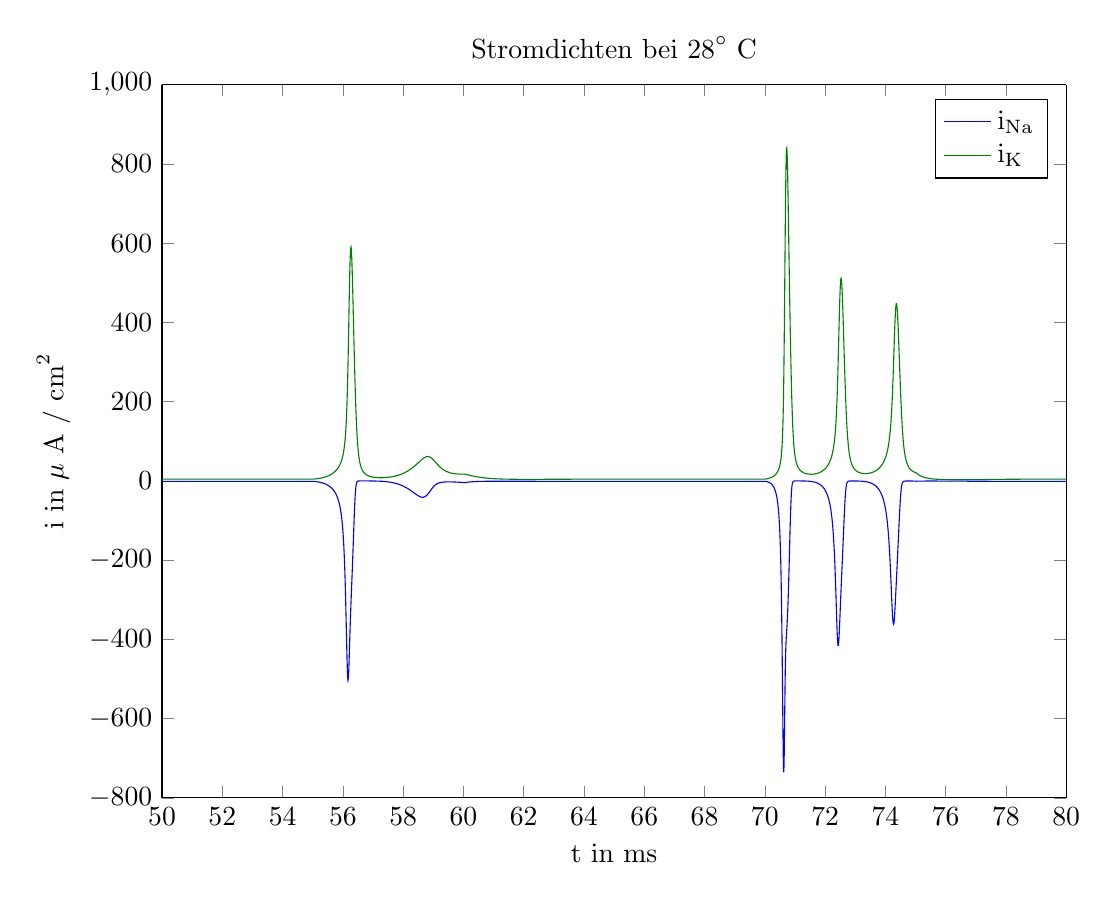 % This file was created by matlab2tikz.
% Minimal pgfplots version: 1.3
%
%The latest updates can be retrieved from
%  http://www.mathworks.com/matlabcentral/fileexchange/22022-matlab2tikz
%where you can also make suggestions and rate matlab2tikz.
%
\begin{tikzpicture}

\begin{axis}[%
width=4.521in,
height=3.566in,
at={(0.758in,0.481in)},
scale only axis,
separate axis lines,
every outer x axis line/.append style={black},
every x tick label/.append style={font=\color{black}},
xmin=50,
xmax=80,
xlabel={t in ms},
every outer y axis line/.append style={black},
every y tick label/.append style={font=\color{black}},
ymin=-800,
ymax=1000,
ylabel={$\text{i in }\mu\text{ A / cm}^\text{2}$},
title={$\text{Stromdichten bei 28}^\circ\text{ C}$},
legend style={legend cell align=left,align=left,draw=black}
]
\addplot [color=blue,solid]
  table[row sep=crcr]{%
50	-1.228\\
50.01	-1.228\\
50.02	-1.228\\
50.03	-1.228\\
50.04	-1.228\\
50.05	-1.228\\
50.06	-1.228\\
50.07	-1.228\\
50.08	-1.228\\
50.09	-1.228\\
50.1	-1.228\\
50.11	-1.228\\
50.12	-1.227\\
50.13	-1.227\\
50.14	-1.227\\
50.15	-1.227\\
50.16	-1.227\\
50.17	-1.227\\
50.18	-1.227\\
50.19	-1.227\\
50.2	-1.227\\
50.21	-1.227\\
50.22	-1.227\\
50.23	-1.227\\
50.24	-1.227\\
50.25	-1.227\\
50.26	-1.227\\
50.27	-1.227\\
50.28	-1.227\\
50.29	-1.226\\
50.3	-1.226\\
50.31	-1.226\\
50.32	-1.226\\
50.33	-1.226\\
50.34	-1.226\\
50.35	-1.226\\
50.36	-1.226\\
50.37	-1.226\\
50.38	-1.226\\
50.39	-1.226\\
50.4	-1.226\\
50.41	-1.226\\
50.42	-1.226\\
50.43	-1.226\\
50.44	-1.226\\
50.45	-1.226\\
50.46	-1.225\\
50.47	-1.225\\
50.48	-1.225\\
50.49	-1.225\\
50.5	-1.225\\
50.51	-1.225\\
50.52	-1.225\\
50.53	-1.225\\
50.54	-1.225\\
50.55	-1.225\\
50.56	-1.225\\
50.57	-1.225\\
50.58	-1.225\\
50.59	-1.225\\
50.6	-1.225\\
50.61	-1.225\\
50.62	-1.225\\
50.63	-1.224\\
50.64	-1.224\\
50.65	-1.224\\
50.66	-1.224\\
50.67	-1.224\\
50.68	-1.224\\
50.69	-1.224\\
50.7	-1.224\\
50.71	-1.224\\
50.72	-1.224\\
50.73	-1.224\\
50.74	-1.224\\
50.75	-1.224\\
50.76	-1.224\\
50.77	-1.224\\
50.78	-1.224\\
50.79	-1.224\\
50.8	-1.224\\
50.81	-1.223\\
50.82	-1.223\\
50.83	-1.223\\
50.84	-1.223\\
50.85	-1.223\\
50.86	-1.223\\
50.87	-1.223\\
50.88	-1.223\\
50.89	-1.223\\
50.9	-1.223\\
50.91	-1.223\\
50.92	-1.223\\
50.93	-1.223\\
50.94	-1.223\\
50.95	-1.223\\
50.96	-1.223\\
50.97	-1.223\\
50.98	-1.223\\
50.99	-1.223\\
51	-1.223\\
51.01	-1.223\\
51.02	-1.223\\
51.03	-1.222\\
51.04	-1.222\\
51.05	-1.222\\
51.06	-1.222\\
51.07	-1.222\\
51.08	-1.222\\
51.09	-1.222\\
51.1	-1.222\\
51.11	-1.222\\
51.12	-1.222\\
51.13	-1.222\\
51.14	-1.222\\
51.15	-1.222\\
51.16	-1.222\\
51.17	-1.222\\
51.18	-1.222\\
51.19	-1.222\\
51.2	-1.222\\
51.21	-1.222\\
51.22	-1.222\\
51.23	-1.222\\
51.24	-1.222\\
51.25	-1.222\\
51.26	-1.222\\
51.27	-1.222\\
51.28	-1.222\\
51.29	-1.221\\
51.3	-1.221\\
51.31	-1.221\\
51.32	-1.221\\
51.33	-1.221\\
51.34	-1.221\\
51.35	-1.221\\
51.36	-1.221\\
51.37	-1.221\\
51.38	-1.221\\
51.39	-1.221\\
51.4	-1.221\\
51.41	-1.221\\
51.42	-1.221\\
51.43	-1.221\\
51.44	-1.221\\
51.45	-1.221\\
51.46	-1.221\\
51.47	-1.221\\
51.48	-1.221\\
51.49	-1.221\\
51.5	-1.221\\
51.51	-1.221\\
51.52	-1.221\\
51.53	-1.221\\
51.54	-1.221\\
51.55	-1.221\\
51.56	-1.221\\
51.57	-1.221\\
51.58	-1.221\\
51.59	-1.221\\
51.6	-1.221\\
51.61	-1.221\\
51.62	-1.221\\
51.63	-1.221\\
51.64	-1.221\\
51.65	-1.221\\
51.66	-1.221\\
51.67	-1.221\\
51.68	-1.221\\
51.69	-1.221\\
51.7	-1.22\\
51.71	-1.22\\
51.72	-1.22\\
51.73	-1.22\\
51.74	-1.22\\
51.75	-1.22\\
51.76	-1.22\\
51.77	-1.22\\
51.78	-1.22\\
51.79	-1.22\\
51.8	-1.22\\
51.81	-1.22\\
51.82	-1.22\\
51.83	-1.22\\
51.84	-1.22\\
51.85	-1.22\\
51.86	-1.22\\
51.87	-1.22\\
51.88	-1.22\\
51.89	-1.22\\
51.9	-1.22\\
51.91	-1.22\\
51.92	-1.22\\
51.93	-1.22\\
51.94	-1.22\\
51.95	-1.22\\
51.96	-1.22\\
51.97	-1.22\\
51.98	-1.22\\
51.99	-1.22\\
52	-1.22\\
52.01	-1.22\\
52.02	-1.22\\
52.03	-1.22\\
52.04	-1.22\\
52.05	-1.22\\
52.06	-1.22\\
52.07	-1.22\\
52.08	-1.22\\
52.09	-1.22\\
52.1	-1.22\\
52.11	-1.22\\
52.12	-1.22\\
52.13	-1.22\\
52.14	-1.22\\
52.15	-1.22\\
52.16	-1.22\\
52.17	-1.22\\
52.18	-1.22\\
52.19	-1.22\\
52.2	-1.22\\
52.21	-1.22\\
52.22	-1.22\\
52.23	-1.22\\
52.24	-1.22\\
52.25	-1.22\\
52.26	-1.22\\
52.27	-1.22\\
52.28	-1.22\\
52.29	-1.22\\
52.3	-1.22\\
52.31	-1.22\\
52.32	-1.22\\
52.33	-1.22\\
52.34	-1.22\\
52.35	-1.22\\
52.36	-1.22\\
52.37	-1.22\\
52.38	-1.22\\
52.39	-1.22\\
52.4	-1.22\\
52.41	-1.22\\
52.42	-1.22\\
52.43	-1.22\\
52.44	-1.22\\
52.45	-1.22\\
52.46	-1.22\\
52.47	-1.22\\
52.48	-1.22\\
52.49	-1.22\\
52.5	-1.22\\
52.51	-1.22\\
52.52	-1.22\\
52.53	-1.22\\
52.54	-1.22\\
52.55	-1.22\\
52.56	-1.22\\
52.57	-1.22\\
52.58	-1.22\\
52.59	-1.22\\
52.6	-1.22\\
52.61	-1.22\\
52.62	-1.22\\
52.63	-1.22\\
52.64	-1.22\\
52.65	-1.22\\
52.66	-1.22\\
52.67	-1.22\\
52.68	-1.22\\
52.69	-1.22\\
52.7	-1.22\\
52.71	-1.22\\
52.72	-1.22\\
52.73	-1.22\\
52.74	-1.22\\
52.75	-1.22\\
52.76	-1.22\\
52.77	-1.22\\
52.78	-1.22\\
52.79	-1.22\\
52.8	-1.22\\
52.81	-1.22\\
52.82	-1.22\\
52.83	-1.22\\
52.84	-1.22\\
52.85	-1.22\\
52.86	-1.22\\
52.87	-1.22\\
52.88	-1.22\\
52.89	-1.22\\
52.9	-1.22\\
52.91	-1.22\\
52.92	-1.22\\
52.93	-1.22\\
52.94	-1.22\\
52.95	-1.22\\
52.96	-1.22\\
52.97	-1.22\\
52.98	-1.22\\
52.99	-1.22\\
53	-1.22\\
53.01	-1.22\\
53.02	-1.22\\
53.03	-1.22\\
53.04	-1.22\\
53.05	-1.22\\
53.06	-1.22\\
53.07	-1.22\\
53.08	-1.22\\
53.09	-1.22\\
53.1	-1.22\\
53.11	-1.22\\
53.12	-1.22\\
53.13	-1.22\\
53.14	-1.22\\
53.15	-1.22\\
53.16	-1.22\\
53.17	-1.22\\
53.18	-1.22\\
53.19	-1.22\\
53.2	-1.22\\
53.21	-1.22\\
53.22	-1.22\\
53.23	-1.22\\
53.24	-1.22\\
53.25	-1.22\\
53.26	-1.22\\
53.27	-1.22\\
53.28	-1.22\\
53.29	-1.22\\
53.3	-1.22\\
53.31	-1.22\\
53.32	-1.22\\
53.33	-1.22\\
53.34	-1.22\\
53.35	-1.22\\
53.36	-1.22\\
53.37	-1.22\\
53.38	-1.22\\
53.39	-1.22\\
53.4	-1.22\\
53.41	-1.22\\
53.42	-1.22\\
53.43	-1.22\\
53.44	-1.22\\
53.45	-1.22\\
53.46	-1.22\\
53.47	-1.22\\
53.48	-1.22\\
53.49	-1.22\\
53.5	-1.22\\
53.51	-1.22\\
53.52	-1.22\\
53.53	-1.22\\
53.54	-1.22\\
53.55	-1.22\\
53.56	-1.22\\
53.57	-1.22\\
53.58	-1.22\\
53.59	-1.22\\
53.6	-1.22\\
53.61	-1.22\\
53.62	-1.22\\
53.63	-1.22\\
53.64	-1.22\\
53.65	-1.22\\
53.66	-1.22\\
53.67	-1.22\\
53.68	-1.22\\
53.69	-1.22\\
53.7	-1.22\\
53.71	-1.22\\
53.72	-1.22\\
53.73	-1.22\\
53.74	-1.22\\
53.75	-1.22\\
53.76	-1.22\\
53.77	-1.22\\
53.78	-1.22\\
53.79	-1.22\\
53.8	-1.22\\
53.81	-1.22\\
53.82	-1.22\\
53.83	-1.22\\
53.84	-1.22\\
53.85	-1.22\\
53.86	-1.22\\
53.87	-1.22\\
53.88	-1.22\\
53.89	-1.22\\
53.9	-1.22\\
53.91	-1.22\\
53.92	-1.22\\
53.93	-1.22\\
53.94	-1.22\\
53.95	-1.22\\
53.96	-1.22\\
53.97	-1.22\\
53.98	-1.22\\
53.99	-1.22\\
54	-1.22\\
54.01	-1.22\\
54.02	-1.22\\
54.03	-1.22\\
54.04	-1.22\\
54.05	-1.22\\
54.06	-1.22\\
54.07	-1.22\\
54.08	-1.22\\
54.09	-1.22\\
54.1	-1.22\\
54.11	-1.22\\
54.12	-1.22\\
54.13	-1.22\\
54.14	-1.22\\
54.15	-1.22\\
54.16	-1.22\\
54.17	-1.22\\
54.18	-1.22\\
54.19	-1.22\\
54.2	-1.22\\
54.21	-1.22\\
54.22	-1.22\\
54.23	-1.22\\
54.24	-1.22\\
54.25	-1.22\\
54.26	-1.22\\
54.27	-1.22\\
54.28	-1.22\\
54.29	-1.22\\
54.3	-1.22\\
54.31	-1.22\\
54.32	-1.22\\
54.33	-1.22\\
54.34	-1.22\\
54.35	-1.22\\
54.36	-1.22\\
54.37	-1.22\\
54.38	-1.22\\
54.39	-1.22\\
54.4	-1.22\\
54.41	-1.22\\
54.42	-1.22\\
54.43	-1.22\\
54.44	-1.22\\
54.45	-1.22\\
54.46	-1.22\\
54.47	-1.22\\
54.48	-1.22\\
54.49	-1.22\\
54.5	-1.22\\
54.51	-1.22\\
54.52	-1.22\\
54.53	-1.22\\
54.54	-1.22\\
54.55	-1.22\\
54.56	-1.22\\
54.57	-1.22\\
54.58	-1.22\\
54.59	-1.22\\
54.6	-1.22\\
54.61	-1.22\\
54.62	-1.22\\
54.63	-1.22\\
54.64	-1.22\\
54.65	-1.22\\
54.66	-1.22\\
54.67	-1.22\\
54.68	-1.22\\
54.69	-1.22\\
54.7	-1.22\\
54.71	-1.22\\
54.72	-1.22\\
54.73	-1.22\\
54.74	-1.22\\
54.75	-1.22\\
54.76	-1.22\\
54.77	-1.22\\
54.78	-1.22\\
54.79	-1.22\\
54.8	-1.22\\
54.81	-1.22\\
54.82	-1.22\\
54.83	-1.22\\
54.84	-1.22\\
54.85	-1.22\\
54.86	-1.22\\
54.87	-1.22\\
54.88	-1.22\\
54.89	-1.22\\
54.9	-1.22\\
54.91	-1.22\\
54.92	-1.22\\
54.93	-1.22\\
54.94	-1.22\\
54.95	-1.22\\
54.96	-1.22\\
54.97	-1.22\\
54.98	-1.22\\
54.99	-1.22\\
55	-1.22\\
55.01	-1.22\\
55.02	-1.244\\
55.03	-1.285\\
55.04	-1.337\\
55.05	-1.398\\
55.06	-1.466\\
55.07	-1.54\\
55.08	-1.619\\
55.09	-1.703\\
55.1	-1.791\\
55.11	-1.884\\
55.12	-1.981\\
55.13	-2.083\\
55.14	-2.19\\
55.15	-2.301\\
55.16	-2.417\\
55.17	-2.538\\
55.18	-2.664\\
55.19	-2.795\\
55.2	-2.932\\
55.21	-3.075\\
55.22	-3.224\\
55.23	-3.379\\
55.24	-3.54\\
55.25	-3.707\\
55.26	-3.882\\
55.27	-4.063\\
55.28	-4.252\\
55.29	-4.449\\
55.3	-4.653\\
55.31	-4.865\\
55.32	-5.085\\
55.33	-5.314\\
55.34	-5.552\\
55.35	-5.799\\
55.36	-6.055\\
55.37	-6.322\\
55.38	-6.598\\
55.39	-6.886\\
55.4	-7.184\\
55.41	-7.494\\
55.42	-7.815\\
55.43	-8.149\\
55.44	-8.495\\
55.45	-8.855\\
55.46	-9.229\\
55.47	-9.617\\
55.48	-10.02\\
55.49	-10.438\\
55.5	-10.872\\
55.51	-11.324\\
55.52	-11.793\\
55.53	-12.281\\
55.54	-12.787\\
55.55	-13.315\\
55.56	-13.863\\
55.57	-14.433\\
55.58	-15.027\\
55.59	-15.645\\
55.6	-16.289\\
55.61	-16.961\\
55.62	-17.66\\
55.63	-18.391\\
55.64	-19.153\\
55.65	-19.949\\
55.66	-20.782\\
55.67	-21.652\\
55.68	-22.564\\
55.69	-23.519\\
55.7	-24.52\\
55.71	-25.571\\
55.72	-26.676\\
55.73	-27.837\\
55.74	-29.06\\
55.75	-30.35\\
55.76	-31.711\\
55.77	-33.15\\
55.78	-34.674\\
55.79	-36.289\\
55.8	-38.005\\
55.81	-39.83\\
55.82	-41.775\\
55.83	-43.853\\
55.84	-46.076\\
55.85	-48.46\\
55.86	-51.022\\
55.87	-53.783\\
55.88	-56.766\\
55.89	-59.996\\
55.9	-63.505\\
55.91	-67.328\\
55.92	-71.505\\
55.93	-76.083\\
55.94	-81.119\\
55.95	-86.677\\
55.96	-92.832\\
55.97	-99.673\\
55.98	-107.303\\
55.99	-115.844\\
56	-125.436\\
56.01	-136.245\\
56.02	-148.458\\
56.03	-162.288\\
56.04	-177.973\\
56.05	-195.765\\
56.06	-215.921\\
56.07	-238.67\\
56.08	-264.175\\
56.09	-292.462\\
56.1	-323.324\\
56.11	-356.2\\
56.12	-390.046\\
56.13	-423.246\\
56.14	-453.626\\
56.15	-478.652\\
56.16	-495.859\\
56.17	-503.448\\
56.18	-500.848\\
56.19	-488.96\\
56.2	-469.919\\
56.21	-446.448\\
56.22	-421.115\\
56.23	-395.824\\
56.24	-371.648\\
56.25	-348.946\\
56.26	-327.612\\
56.27	-307.309\\
56.28	-287.648\\
56.29	-268.279\\
56.3	-248.925\\
56.31	-229.372\\
56.32	-209.455\\
56.33	-189.066\\
56.34	-168.177\\
56.35	-146.891\\
56.36	-125.48\\
56.37	-104.395\\
56.38	-84.232\\
56.39	-65.651\\
56.4	-49.263\\
56.41	-35.509\\
56.42	-24.573\\
56.43	-16.356\\
56.44	-10.52\\
56.45	-6.588\\
56.46	-4.061\\
56.47	-2.495\\
56.48	-1.549\\
56.49	-0.986\\
56.5	-0.65\\
56.51	-0.448\\
56.52	-0.324\\
56.53	-0.245\\
56.54	-0.195\\
56.55	-0.161\\
56.56	-0.138\\
56.57	-0.122\\
56.58	-0.111\\
56.59	-0.102\\
56.6	-0.096\\
56.61	-0.092\\
56.62	-0.089\\
56.63	-0.087\\
56.64	-0.086\\
56.65	-0.085\\
56.66	-0.085\\
56.67	-0.085\\
56.68	-0.086\\
56.69	-0.087\\
56.7	-0.088\\
56.71	-0.09\\
56.72	-0.092\\
56.73	-0.094\\
56.74	-0.096\\
56.75	-0.099\\
56.76	-0.102\\
56.77	-0.105\\
56.78	-0.109\\
56.79	-0.113\\
56.8	-0.117\\
56.81	-0.122\\
56.82	-0.126\\
56.83	-0.131\\
56.84	-0.137\\
56.85	-0.142\\
56.86	-0.148\\
56.87	-0.155\\
56.88	-0.162\\
56.89	-0.169\\
56.9	-0.176\\
56.91	-0.184\\
56.92	-0.193\\
56.93	-0.201\\
56.94	-0.211\\
56.95	-0.221\\
56.96	-0.231\\
56.97	-0.242\\
56.98	-0.253\\
56.99	-0.265\\
57	-0.278\\
57.01	-0.291\\
57.02	-0.305\\
57.03	-0.319\\
57.04	-0.335\\
57.05	-0.351\\
57.06	-0.367\\
57.07	-0.385\\
57.08	-0.404\\
57.09	-0.423\\
57.1	-0.443\\
57.11	-0.464\\
57.12	-0.486\\
57.13	-0.51\\
57.14	-0.534\\
57.15	-0.559\\
57.16	-0.586\\
57.17	-0.613\\
57.18	-0.642\\
57.19	-0.672\\
57.2	-0.704\\
57.21	-0.737\\
57.22	-0.771\\
57.23	-0.807\\
57.24	-0.844\\
57.25	-0.883\\
57.26	-0.923\\
57.27	-0.965\\
57.28	-1.009\\
57.29	-1.054\\
57.3	-1.102\\
57.31	-1.151\\
57.32	-1.202\\
57.33	-1.255\\
57.34	-1.311\\
57.35	-1.368\\
57.36	-1.428\\
57.37	-1.49\\
57.38	-1.554\\
57.39	-1.62\\
57.4	-1.69\\
57.41	-1.761\\
57.42	-1.835\\
57.43	-1.912\\
57.44	-1.992\\
57.45	-2.074\\
57.46	-2.159\\
57.47	-2.247\\
57.48	-2.338\\
57.49	-2.433\\
57.5	-2.53\\
57.51	-2.63\\
57.52	-2.734\\
57.53	-2.842\\
57.54	-2.952\\
57.55	-3.067\\
57.56	-3.184\\
57.57	-3.306\\
57.58	-3.431\\
57.59	-3.56\\
57.6	-3.693\\
57.61	-3.83\\
57.62	-3.972\\
57.63	-4.117\\
57.64	-4.266\\
57.65	-4.42\\
57.66	-4.578\\
57.67	-4.741\\
57.68	-4.908\\
57.69	-5.08\\
57.7	-5.257\\
57.71	-5.438\\
57.72	-5.624\\
57.73	-5.815\\
57.74	-6.012\\
57.75	-6.213\\
57.76	-6.419\\
57.77	-6.631\\
57.78	-6.848\\
57.79	-7.071\\
57.8	-7.299\\
57.81	-7.533\\
57.82	-7.772\\
57.83	-8.017\\
57.84	-8.268\\
57.85	-8.525\\
57.86	-8.788\\
57.87	-9.057\\
57.88	-9.332\\
57.89	-9.614\\
57.9	-9.901\\
57.91	-10.195\\
57.92	-10.495\\
57.93	-10.802\\
57.94	-11.115\\
57.95	-11.435\\
57.96	-11.762\\
57.97	-12.095\\
57.98	-12.435\\
57.99	-12.782\\
58	-13.136\\
58.01	-13.497\\
58.02	-13.865\\
58.03	-14.24\\
58.04	-14.621\\
58.05	-15.01\\
58.06	-15.406\\
58.07	-15.809\\
58.08	-16.219\\
58.09	-16.637\\
58.1	-17.061\\
58.11	-17.493\\
58.12	-17.931\\
58.13	-18.377\\
58.14	-18.829\\
58.15	-19.289\\
58.16	-19.755\\
58.17	-20.228\\
58.18	-20.708\\
58.19	-21.194\\
58.2	-21.687\\
58.21	-22.186\\
58.22	-22.691\\
58.23	-23.201\\
58.24	-23.718\\
58.25	-24.24\\
58.26	-24.767\\
58.27	-25.299\\
58.28	-25.836\\
58.29	-26.376\\
58.3	-26.921\\
58.31	-27.468\\
58.32	-28.019\\
58.33	-28.572\\
58.34	-29.127\\
58.35	-29.683\\
58.36	-30.239\\
58.37	-30.795\\
58.38	-31.351\\
58.39	-31.904\\
58.4	-32.455\\
58.41	-33.002\\
58.42	-33.545\\
58.43	-34.081\\
58.44	-34.612\\
58.45	-35.133\\
58.46	-35.646\\
58.47	-36.148\\
58.48	-36.638\\
58.49	-37.114\\
58.5	-37.574\\
58.51	-38.018\\
58.52	-38.443\\
58.53	-38.847\\
58.54	-39.229\\
58.55	-39.587\\
58.56	-39.918\\
58.57	-40.221\\
58.58	-40.493\\
58.59	-40.732\\
58.6	-40.937\\
58.61	-41.105\\
58.62	-41.233\\
58.63	-41.321\\
58.64	-41.365\\
58.65	-41.364\\
58.66	-41.315\\
58.67	-41.218\\
58.68	-41.07\\
58.69	-40.87\\
58.7	-40.617\\
58.71	-40.31\\
58.72	-39.947\\
58.73	-39.529\\
58.74	-39.054\\
58.75	-38.525\\
58.76	-37.94\\
58.77	-37.301\\
58.78	-36.61\\
58.79	-35.868\\
58.8	-35.076\\
58.81	-34.239\\
58.82	-33.359\\
58.83	-32.439\\
58.84	-31.483\\
58.85	-30.496\\
58.86	-29.481\\
58.87	-28.444\\
58.88	-27.39\\
58.89	-26.323\\
58.9	-25.25\\
58.91	-24.174\\
58.92	-23.102\\
58.93	-22.038\\
58.94	-20.987\\
58.95	-19.954\\
58.96	-18.942\\
58.97	-17.956\\
58.98	-16.999\\
58.99	-16.073\\
59	-15.183\\
59.01	-14.328\\
59.02	-13.511\\
59.03	-12.734\\
59.04	-11.995\\
59.05	-11.297\\
59.06	-10.638\\
59.07	-10.018\\
59.08	-9.437\\
59.09	-8.893\\
59.1	-8.384\\
59.11	-7.911\\
59.12	-7.47\\
59.13	-7.061\\
59.14	-6.681\\
59.15	-6.329\\
59.16	-6.004\\
59.17	-5.703\\
59.18	-5.426\\
59.19	-5.17\\
59.2	-4.934\\
59.21	-4.716\\
59.22	-4.516\\
59.23	-4.331\\
59.24	-4.162\\
59.25	-4.006\\
59.26	-3.862\\
59.27	-3.73\\
59.28	-3.609\\
59.29	-3.498\\
59.3	-3.396\\
59.31	-3.302\\
59.32	-3.217\\
59.33	-3.139\\
59.34	-3.067\\
59.35	-3.002\\
59.36	-2.942\\
59.37	-2.888\\
59.38	-2.84\\
59.39	-2.795\\
59.4	-2.756\\
59.41	-2.72\\
59.42	-2.688\\
59.43	-2.66\\
59.44	-2.636\\
59.45	-2.614\\
59.46	-2.596\\
59.47	-2.581\\
59.48	-2.568\\
59.49	-2.558\\
59.5	-2.551\\
59.51	-2.546\\
59.52	-2.543\\
59.53	-2.542\\
59.54	-2.544\\
59.55	-2.547\\
59.56	-2.553\\
59.57	-2.56\\
59.58	-2.57\\
59.59	-2.581\\
59.6	-2.593\\
59.61	-2.608\\
59.62	-2.624\\
59.63	-2.642\\
59.64	-2.661\\
59.65	-2.682\\
59.66	-2.704\\
59.67	-2.728\\
59.68	-2.754\\
59.69	-2.78\\
59.7	-2.809\\
59.71	-2.838\\
59.72	-2.869\\
59.73	-2.902\\
59.74	-2.936\\
59.75	-2.971\\
59.76	-3.007\\
59.77	-3.045\\
59.78	-3.084\\
59.79	-3.125\\
59.8	-3.167\\
59.81	-3.21\\
59.82	-3.254\\
59.83	-3.3\\
59.84	-3.347\\
59.85	-3.395\\
59.86	-3.445\\
59.87	-3.496\\
59.88	-3.548\\
59.89	-3.601\\
59.9	-3.656\\
59.91	-3.712\\
59.92	-3.769\\
59.93	-3.828\\
59.94	-3.888\\
59.95	-3.949\\
59.96	-4.011\\
59.97	-4.075\\
59.98	-4.139\\
59.99	-4.205\\
60	-4.272\\
60.01	-4.341\\
60.02	-4.41\\
60.03	-4.418\\
60.04	-4.379\\
60.05	-4.307\\
60.06	-4.216\\
60.07	-4.112\\
60.08	-4.001\\
60.09	-3.887\\
60.1	-3.773\\
60.11	-3.659\\
60.12	-3.548\\
60.13	-3.439\\
60.14	-3.334\\
60.15	-3.232\\
60.16	-3.134\\
60.17	-3.04\\
60.18	-2.949\\
60.19	-2.861\\
60.2	-2.777\\
60.21	-2.697\\
60.22	-2.62\\
60.23	-2.545\\
60.24	-2.475\\
60.25	-2.407\\
60.26	-2.341\\
60.27	-2.279\\
60.28	-2.219\\
60.29	-2.162\\
60.3	-2.107\\
60.31	-2.055\\
60.32	-2.005\\
60.33	-1.956\\
60.34	-1.91\\
60.35	-1.866\\
60.36	-1.824\\
60.37	-1.784\\
60.38	-1.745\\
60.39	-1.708\\
60.4	-1.672\\
60.41	-1.638\\
60.42	-1.605\\
60.43	-1.574\\
60.44	-1.544\\
60.45	-1.515\\
60.46	-1.488\\
60.47	-1.462\\
60.48	-1.436\\
60.49	-1.412\\
60.5	-1.389\\
60.51	-1.366\\
60.52	-1.345\\
60.53	-1.325\\
60.54	-1.305\\
60.55	-1.286\\
60.56	-1.268\\
60.57	-1.25\\
60.58	-1.234\\
60.59	-1.218\\
60.6	-1.202\\
60.61	-1.188\\
60.62	-1.173\\
60.63	-1.16\\
60.64	-1.147\\
60.65	-1.134\\
60.66	-1.122\\
60.67	-1.111\\
60.68	-1.1\\
60.69	-1.089\\
60.7	-1.079\\
60.71	-1.069\\
60.72	-1.059\\
60.73	-1.05\\
60.74	-1.042\\
60.75	-1.033\\
60.76	-1.025\\
60.77	-1.018\\
60.78	-1.01\\
60.79	-1.003\\
60.8	-0.997\\
60.81	-0.99\\
60.82	-0.984\\
60.83	-0.978\\
60.84	-0.972\\
60.85	-0.967\\
60.86	-0.962\\
60.87	-0.957\\
60.88	-0.952\\
60.89	-0.947\\
60.9	-0.943\\
60.91	-0.939\\
60.92	-0.935\\
60.93	-0.931\\
60.94	-0.927\\
60.95	-0.924\\
60.96	-0.921\\
60.97	-0.918\\
60.98	-0.915\\
60.99	-0.912\\
61	-0.909\\
61.01	-0.907\\
61.02	-0.904\\
61.03	-0.902\\
61.04	-0.9\\
61.05	-0.898\\
61.06	-0.896\\
61.07	-0.894\\
61.08	-0.893\\
61.09	-0.891\\
61.1	-0.89\\
61.11	-0.888\\
61.12	-0.887\\
61.13	-0.886\\
61.14	-0.885\\
61.15	-0.884\\
61.16	-0.883\\
61.17	-0.883\\
61.18	-0.882\\
61.19	-0.881\\
61.2	-0.881\\
61.21	-0.881\\
61.22	-0.88\\
61.23	-0.88\\
61.24	-0.88\\
61.25	-0.88\\
61.26	-0.88\\
61.27	-0.88\\
61.28	-0.88\\
61.29	-0.88\\
61.3	-0.88\\
61.31	-0.88\\
61.32	-0.881\\
61.33	-0.881\\
61.34	-0.882\\
61.35	-0.882\\
61.36	-0.883\\
61.37	-0.883\\
61.38	-0.884\\
61.39	-0.884\\
61.4	-0.885\\
61.41	-0.886\\
61.42	-0.887\\
61.43	-0.888\\
61.44	-0.889\\
61.45	-0.89\\
61.46	-0.891\\
61.47	-0.892\\
61.48	-0.893\\
61.49	-0.894\\
61.5	-0.895\\
61.51	-0.896\\
61.52	-0.897\\
61.53	-0.899\\
61.54	-0.9\\
61.55	-0.901\\
61.56	-0.903\\
61.57	-0.904\\
61.58	-0.905\\
61.59	-0.907\\
61.6	-0.908\\
61.61	-0.91\\
61.62	-0.911\\
61.63	-0.913\\
61.64	-0.914\\
61.65	-0.916\\
61.66	-0.917\\
61.67	-0.919\\
61.68	-0.921\\
61.69	-0.922\\
61.7	-0.924\\
61.71	-0.926\\
61.72	-0.927\\
61.73	-0.929\\
61.74	-0.931\\
61.75	-0.933\\
61.76	-0.935\\
61.77	-0.936\\
61.78	-0.938\\
61.79	-0.94\\
61.8	-0.942\\
61.81	-0.944\\
61.82	-0.946\\
61.83	-0.947\\
61.84	-0.949\\
61.85	-0.951\\
61.86	-0.953\\
61.87	-0.955\\
61.88	-0.957\\
61.89	-0.959\\
61.9	-0.961\\
61.91	-0.963\\
61.92	-0.965\\
61.93	-0.967\\
61.94	-0.969\\
61.95	-0.971\\
61.96	-0.973\\
61.97	-0.975\\
61.98	-0.977\\
61.99	-0.979\\
62	-0.981\\
62.01	-0.983\\
62.02	-0.985\\
62.03	-0.987\\
62.04	-0.989\\
62.05	-0.991\\
62.06	-0.993\\
62.07	-0.995\\
62.08	-0.997\\
62.09	-0.999\\
62.1	-1.001\\
62.11	-1.003\\
62.12	-1.005\\
62.13	-1.007\\
62.14	-1.009\\
62.15	-1.011\\
62.16	-1.013\\
62.17	-1.015\\
62.18	-1.017\\
62.19	-1.019\\
62.2	-1.021\\
62.21	-1.023\\
62.22	-1.025\\
62.23	-1.028\\
62.24	-1.03\\
62.25	-1.032\\
62.26	-1.034\\
62.27	-1.036\\
62.28	-1.038\\
62.29	-1.04\\
62.3	-1.042\\
62.31	-1.044\\
62.32	-1.046\\
62.33	-1.047\\
62.34	-1.049\\
62.35	-1.051\\
62.36	-1.053\\
62.37	-1.055\\
62.38	-1.057\\
62.39	-1.059\\
62.4	-1.061\\
62.41	-1.063\\
62.42	-1.065\\
62.43	-1.067\\
62.44	-1.069\\
62.45	-1.071\\
62.46	-1.073\\
62.47	-1.074\\
62.48	-1.076\\
62.49	-1.078\\
62.5	-1.08\\
62.51	-1.082\\
62.52	-1.084\\
62.53	-1.085\\
62.54	-1.087\\
62.55	-1.089\\
62.56	-1.091\\
62.57	-1.093\\
62.58	-1.094\\
62.59	-1.096\\
62.6	-1.098\\
62.61	-1.1\\
62.62	-1.101\\
62.63	-1.103\\
62.64	-1.105\\
62.65	-1.106\\
62.66	-1.108\\
62.67	-1.11\\
62.68	-1.111\\
62.69	-1.113\\
62.7	-1.115\\
62.71	-1.116\\
62.72	-1.118\\
62.73	-1.12\\
62.74	-1.121\\
62.75	-1.123\\
62.76	-1.124\\
62.77	-1.126\\
62.78	-1.127\\
62.79	-1.129\\
62.8	-1.13\\
62.81	-1.132\\
62.82	-1.133\\
62.83	-1.135\\
62.84	-1.136\\
62.85	-1.138\\
62.86	-1.139\\
62.87	-1.141\\
62.88	-1.142\\
62.89	-1.144\\
62.9	-1.145\\
62.91	-1.146\\
62.92	-1.148\\
62.93	-1.149\\
62.94	-1.15\\
62.95	-1.152\\
62.96	-1.153\\
62.97	-1.154\\
62.98	-1.156\\
62.99	-1.157\\
63	-1.158\\
63.01	-1.159\\
63.02	-1.161\\
63.03	-1.162\\
63.04	-1.163\\
63.05	-1.164\\
63.06	-1.166\\
63.07	-1.167\\
63.08	-1.168\\
63.09	-1.169\\
63.1	-1.17\\
63.11	-1.171\\
63.12	-1.172\\
63.13	-1.173\\
63.14	-1.175\\
63.15	-1.176\\
63.16	-1.177\\
63.17	-1.178\\
63.18	-1.179\\
63.19	-1.18\\
63.2	-1.181\\
63.21	-1.182\\
63.22	-1.183\\
63.23	-1.184\\
63.24	-1.185\\
63.25	-1.186\\
63.26	-1.187\\
63.27	-1.188\\
63.28	-1.188\\
63.29	-1.189\\
63.3	-1.19\\
63.31	-1.191\\
63.32	-1.192\\
63.33	-1.193\\
63.34	-1.194\\
63.35	-1.195\\
63.36	-1.195\\
63.37	-1.196\\
63.38	-1.197\\
63.39	-1.198\\
63.4	-1.199\\
63.41	-1.199\\
63.42	-1.2\\
63.43	-1.201\\
63.44	-1.201\\
63.45	-1.202\\
63.46	-1.203\\
63.47	-1.204\\
63.48	-1.204\\
63.49	-1.205\\
63.5	-1.206\\
63.51	-1.206\\
63.52	-1.207\\
63.53	-1.208\\
63.54	-1.208\\
63.55	-1.209\\
63.56	-1.209\\
63.57	-1.21\\
63.58	-1.211\\
63.59	-1.211\\
63.6	-1.212\\
63.61	-1.212\\
63.62	-1.213\\
63.63	-1.213\\
63.64	-1.214\\
63.65	-1.214\\
63.66	-1.215\\
63.67	-1.215\\
63.68	-1.216\\
63.69	-1.216\\
63.7	-1.217\\
63.71	-1.217\\
63.72	-1.218\\
63.73	-1.218\\
63.74	-1.219\\
63.75	-1.219\\
63.76	-1.219\\
63.77	-1.22\\
63.78	-1.22\\
63.79	-1.221\\
63.8	-1.221\\
63.81	-1.221\\
63.82	-1.222\\
63.83	-1.222\\
63.84	-1.222\\
63.85	-1.223\\
63.86	-1.223\\
63.87	-1.223\\
63.88	-1.224\\
63.89	-1.224\\
63.9	-1.224\\
63.91	-1.225\\
63.92	-1.225\\
63.93	-1.225\\
63.94	-1.225\\
63.95	-1.226\\
63.96	-1.226\\
63.97	-1.226\\
63.98	-1.226\\
63.99	-1.227\\
64	-1.227\\
64.01	-1.227\\
64.02	-1.227\\
64.03	-1.228\\
64.04	-1.228\\
64.05	-1.228\\
64.06	-1.228\\
64.07	-1.228\\
64.08	-1.229\\
64.09	-1.229\\
64.1	-1.229\\
64.11	-1.229\\
64.12	-1.229\\
64.13	-1.229\\
64.14	-1.229\\
64.15	-1.23\\
64.16	-1.23\\
64.17	-1.23\\
64.18	-1.23\\
64.19	-1.23\\
64.2	-1.23\\
64.21	-1.23\\
64.22	-1.231\\
64.23	-1.231\\
64.24	-1.231\\
64.25	-1.231\\
64.26	-1.231\\
64.27	-1.231\\
64.28	-1.231\\
64.29	-1.231\\
64.3	-1.231\\
64.31	-1.231\\
64.32	-1.231\\
64.33	-1.231\\
64.34	-1.231\\
64.35	-1.232\\
64.36	-1.232\\
64.37	-1.232\\
64.38	-1.232\\
64.39	-1.232\\
64.4	-1.232\\
64.41	-1.232\\
64.42	-1.232\\
64.43	-1.232\\
64.44	-1.232\\
64.45	-1.232\\
64.46	-1.232\\
64.47	-1.232\\
64.48	-1.232\\
64.49	-1.232\\
64.5	-1.232\\
64.51	-1.232\\
64.52	-1.232\\
64.53	-1.232\\
64.54	-1.232\\
64.55	-1.232\\
64.56	-1.232\\
64.57	-1.232\\
64.58	-1.232\\
64.59	-1.232\\
64.6	-1.232\\
64.61	-1.232\\
64.62	-1.232\\
64.63	-1.232\\
64.64	-1.232\\
64.65	-1.232\\
64.66	-1.232\\
64.67	-1.232\\
64.68	-1.232\\
64.69	-1.232\\
64.7	-1.232\\
64.71	-1.232\\
64.72	-1.232\\
64.73	-1.231\\
64.74	-1.231\\
64.75	-1.231\\
64.76	-1.231\\
64.77	-1.231\\
64.78	-1.231\\
64.79	-1.231\\
64.8	-1.231\\
64.81	-1.231\\
64.82	-1.231\\
64.83	-1.231\\
64.84	-1.231\\
64.85	-1.231\\
64.86	-1.231\\
64.87	-1.231\\
64.88	-1.231\\
64.89	-1.231\\
64.9	-1.231\\
64.91	-1.23\\
64.92	-1.23\\
64.93	-1.23\\
64.94	-1.23\\
64.95	-1.23\\
64.96	-1.23\\
64.97	-1.23\\
64.98	-1.23\\
64.99	-1.23\\
65	-1.23\\
65.01	-1.23\\
65.02	-1.23\\
65.03	-1.23\\
65.04	-1.23\\
65.05	-1.229\\
65.06	-1.229\\
65.07	-1.229\\
65.08	-1.229\\
65.09	-1.229\\
65.1	-1.229\\
65.11	-1.229\\
65.12	-1.229\\
65.13	-1.229\\
65.14	-1.229\\
65.15	-1.229\\
65.16	-1.229\\
65.17	-1.229\\
65.18	-1.228\\
65.19	-1.228\\
65.2	-1.228\\
65.21	-1.228\\
65.22	-1.228\\
65.23	-1.228\\
65.24	-1.228\\
65.25	-1.228\\
65.26	-1.228\\
65.27	-1.228\\
65.28	-1.228\\
65.29	-1.228\\
65.3	-1.228\\
65.31	-1.227\\
65.32	-1.227\\
65.33	-1.227\\
65.34	-1.227\\
65.35	-1.227\\
65.36	-1.227\\
65.37	-1.227\\
65.38	-1.227\\
65.39	-1.227\\
65.4	-1.227\\
65.41	-1.227\\
65.42	-1.227\\
65.43	-1.226\\
65.44	-1.226\\
65.45	-1.226\\
65.46	-1.226\\
65.47	-1.226\\
65.48	-1.226\\
65.49	-1.226\\
65.5	-1.226\\
65.51	-1.226\\
65.52	-1.226\\
65.53	-1.226\\
65.54	-1.226\\
65.55	-1.226\\
65.56	-1.226\\
65.57	-1.225\\
65.58	-1.225\\
65.59	-1.225\\
65.6	-1.225\\
65.61	-1.225\\
65.62	-1.225\\
65.63	-1.225\\
65.64	-1.225\\
65.65	-1.225\\
65.66	-1.225\\
65.67	-1.225\\
65.68	-1.225\\
65.69	-1.225\\
65.7	-1.225\\
65.71	-1.224\\
65.72	-1.224\\
65.73	-1.224\\
65.74	-1.224\\
65.75	-1.224\\
65.76	-1.224\\
65.77	-1.224\\
65.78	-1.224\\
65.79	-1.224\\
65.8	-1.224\\
65.81	-1.224\\
65.82	-1.224\\
65.83	-1.224\\
65.84	-1.224\\
65.85	-1.224\\
65.86	-1.224\\
65.87	-1.223\\
65.88	-1.223\\
65.89	-1.223\\
65.9	-1.223\\
65.91	-1.223\\
65.92	-1.223\\
65.93	-1.223\\
65.94	-1.223\\
65.95	-1.223\\
65.96	-1.223\\
65.97	-1.223\\
65.98	-1.223\\
65.99	-1.223\\
66	-1.223\\
66.01	-1.223\\
66.02	-1.223\\
66.03	-1.223\\
66.04	-1.223\\
66.05	-1.222\\
66.06	-1.222\\
66.07	-1.222\\
66.08	-1.222\\
66.09	-1.222\\
66.1	-1.222\\
66.11	-1.222\\
66.12	-1.222\\
66.13	-1.222\\
66.14	-1.222\\
66.15	-1.222\\
66.16	-1.222\\
66.17	-1.222\\
66.18	-1.222\\
66.19	-1.222\\
66.2	-1.222\\
66.21	-1.222\\
66.22	-1.222\\
66.23	-1.222\\
66.24	-1.222\\
66.25	-1.222\\
66.26	-1.222\\
66.27	-1.222\\
66.28	-1.222\\
66.29	-1.221\\
66.3	-1.221\\
66.31	-1.221\\
66.32	-1.221\\
66.33	-1.221\\
66.34	-1.221\\
66.35	-1.221\\
66.36	-1.221\\
66.37	-1.221\\
66.38	-1.221\\
66.39	-1.221\\
66.4	-1.221\\
66.41	-1.221\\
66.42	-1.221\\
66.43	-1.221\\
66.44	-1.221\\
66.45	-1.221\\
66.46	-1.221\\
66.47	-1.221\\
66.48	-1.221\\
66.49	-1.221\\
66.5	-1.221\\
66.51	-1.221\\
66.52	-1.221\\
66.53	-1.221\\
66.54	-1.221\\
66.55	-1.221\\
66.56	-1.221\\
66.57	-1.221\\
66.58	-1.221\\
66.59	-1.221\\
66.6	-1.221\\
66.61	-1.221\\
66.62	-1.221\\
66.63	-1.22\\
66.64	-1.22\\
66.65	-1.22\\
66.66	-1.22\\
66.67	-1.22\\
66.68	-1.22\\
66.69	-1.22\\
66.7	-1.22\\
66.71	-1.22\\
66.72	-1.22\\
66.73	-1.22\\
66.74	-1.22\\
66.75	-1.22\\
66.76	-1.22\\
66.77	-1.22\\
66.78	-1.22\\
66.79	-1.22\\
66.8	-1.22\\
66.81	-1.22\\
66.82	-1.22\\
66.83	-1.22\\
66.84	-1.22\\
66.85	-1.22\\
66.86	-1.22\\
66.87	-1.22\\
66.88	-1.22\\
66.89	-1.22\\
66.9	-1.22\\
66.91	-1.22\\
66.92	-1.22\\
66.93	-1.22\\
66.94	-1.22\\
66.95	-1.22\\
66.96	-1.22\\
66.97	-1.22\\
66.98	-1.22\\
66.99	-1.22\\
67	-1.22\\
67.01	-1.22\\
67.02	-1.22\\
67.03	-1.22\\
67.04	-1.22\\
67.05	-1.22\\
67.06	-1.22\\
67.07	-1.22\\
67.08	-1.22\\
67.09	-1.22\\
67.1	-1.22\\
67.11	-1.22\\
67.12	-1.22\\
67.13	-1.22\\
67.14	-1.22\\
67.15	-1.22\\
67.16	-1.22\\
67.17	-1.22\\
67.18	-1.22\\
67.19	-1.22\\
67.2	-1.22\\
67.21	-1.22\\
67.22	-1.22\\
67.23	-1.22\\
67.24	-1.22\\
67.25	-1.22\\
67.26	-1.22\\
67.27	-1.22\\
67.28	-1.22\\
67.29	-1.22\\
67.3	-1.22\\
67.31	-1.22\\
67.32	-1.22\\
67.33	-1.22\\
67.34	-1.22\\
67.35	-1.22\\
67.36	-1.22\\
67.37	-1.22\\
67.38	-1.22\\
67.39	-1.22\\
67.4	-1.22\\
67.41	-1.22\\
67.42	-1.22\\
67.43	-1.22\\
67.44	-1.22\\
67.45	-1.22\\
67.46	-1.22\\
67.47	-1.22\\
67.48	-1.22\\
67.49	-1.22\\
67.5	-1.22\\
67.51	-1.22\\
67.52	-1.22\\
67.53	-1.22\\
67.54	-1.22\\
67.55	-1.22\\
67.56	-1.22\\
67.57	-1.22\\
67.58	-1.22\\
67.59	-1.22\\
67.6	-1.22\\
67.61	-1.22\\
67.62	-1.22\\
67.63	-1.22\\
67.64	-1.22\\
67.65	-1.22\\
67.66	-1.22\\
67.67	-1.22\\
67.68	-1.22\\
67.69	-1.22\\
67.7	-1.22\\
67.71	-1.22\\
67.72	-1.22\\
67.73	-1.22\\
67.74	-1.22\\
67.75	-1.22\\
67.76	-1.22\\
67.77	-1.22\\
67.78	-1.22\\
67.79	-1.22\\
67.8	-1.22\\
67.81	-1.22\\
67.82	-1.22\\
67.83	-1.22\\
67.84	-1.22\\
67.85	-1.22\\
67.86	-1.22\\
67.87	-1.22\\
67.88	-1.22\\
67.89	-1.22\\
67.9	-1.22\\
67.91	-1.22\\
67.92	-1.22\\
67.93	-1.22\\
67.94	-1.22\\
67.95	-1.22\\
67.96	-1.22\\
67.97	-1.22\\
67.98	-1.22\\
67.99	-1.22\\
68	-1.22\\
68.01	-1.22\\
68.02	-1.22\\
68.03	-1.22\\
68.04	-1.22\\
68.05	-1.22\\
68.06	-1.22\\
68.07	-1.22\\
68.08	-1.22\\
68.09	-1.22\\
68.1	-1.22\\
68.11	-1.22\\
68.12	-1.22\\
68.13	-1.22\\
68.14	-1.22\\
68.15	-1.22\\
68.16	-1.22\\
68.17	-1.22\\
68.18	-1.22\\
68.19	-1.22\\
68.2	-1.22\\
68.21	-1.22\\
68.22	-1.22\\
68.23	-1.22\\
68.24	-1.22\\
68.25	-1.22\\
68.26	-1.22\\
68.27	-1.22\\
68.28	-1.22\\
68.29	-1.22\\
68.3	-1.22\\
68.31	-1.22\\
68.32	-1.22\\
68.33	-1.22\\
68.34	-1.22\\
68.35	-1.22\\
68.36	-1.22\\
68.37	-1.22\\
68.38	-1.22\\
68.39	-1.22\\
68.4	-1.22\\
68.41	-1.22\\
68.42	-1.22\\
68.43	-1.22\\
68.44	-1.22\\
68.45	-1.22\\
68.46	-1.22\\
68.47	-1.22\\
68.48	-1.22\\
68.49	-1.22\\
68.5	-1.22\\
68.51	-1.22\\
68.52	-1.22\\
68.53	-1.22\\
68.54	-1.22\\
68.55	-1.22\\
68.56	-1.22\\
68.57	-1.22\\
68.58	-1.22\\
68.59	-1.22\\
68.6	-1.22\\
68.61	-1.22\\
68.62	-1.22\\
68.63	-1.22\\
68.64	-1.22\\
68.65	-1.22\\
68.66	-1.22\\
68.67	-1.22\\
68.68	-1.22\\
68.69	-1.22\\
68.7	-1.22\\
68.71	-1.22\\
68.72	-1.22\\
68.73	-1.22\\
68.74	-1.22\\
68.75	-1.22\\
68.76	-1.22\\
68.77	-1.22\\
68.78	-1.22\\
68.79	-1.22\\
68.8	-1.22\\
68.81	-1.22\\
68.82	-1.22\\
68.83	-1.22\\
68.84	-1.22\\
68.85	-1.22\\
68.86	-1.22\\
68.87	-1.22\\
68.88	-1.22\\
68.89	-1.22\\
68.9	-1.22\\
68.91	-1.22\\
68.92	-1.22\\
68.93	-1.22\\
68.94	-1.22\\
68.95	-1.22\\
68.96	-1.22\\
68.97	-1.22\\
68.98	-1.22\\
68.99	-1.22\\
69	-1.22\\
69.01	-1.22\\
69.02	-1.22\\
69.03	-1.22\\
69.04	-1.22\\
69.05	-1.22\\
69.06	-1.22\\
69.07	-1.22\\
69.08	-1.22\\
69.09	-1.22\\
69.1	-1.22\\
69.11	-1.22\\
69.12	-1.22\\
69.13	-1.22\\
69.14	-1.22\\
69.15	-1.22\\
69.16	-1.22\\
69.17	-1.22\\
69.18	-1.22\\
69.19	-1.22\\
69.2	-1.22\\
69.21	-1.22\\
69.22	-1.22\\
69.23	-1.22\\
69.24	-1.22\\
69.25	-1.22\\
69.26	-1.22\\
69.27	-1.22\\
69.28	-1.22\\
69.29	-1.22\\
69.3	-1.22\\
69.31	-1.22\\
69.32	-1.22\\
69.33	-1.22\\
69.34	-1.22\\
69.35	-1.22\\
69.36	-1.22\\
69.37	-1.22\\
69.38	-1.22\\
69.39	-1.22\\
69.4	-1.22\\
69.41	-1.22\\
69.42	-1.22\\
69.43	-1.22\\
69.44	-1.22\\
69.45	-1.22\\
69.46	-1.22\\
69.47	-1.22\\
69.48	-1.22\\
69.49	-1.22\\
69.5	-1.22\\
69.51	-1.22\\
69.52	-1.22\\
69.53	-1.22\\
69.54	-1.22\\
69.55	-1.22\\
69.56	-1.22\\
69.57	-1.22\\
69.58	-1.22\\
69.59	-1.22\\
69.6	-1.22\\
69.61	-1.22\\
69.62	-1.22\\
69.63	-1.22\\
69.64	-1.22\\
69.65	-1.22\\
69.66	-1.22\\
69.67	-1.22\\
69.68	-1.22\\
69.69	-1.22\\
69.7	-1.22\\
69.71	-1.22\\
69.72	-1.22\\
69.73	-1.22\\
69.74	-1.22\\
69.75	-1.22\\
69.76	-1.22\\
69.77	-1.22\\
69.78	-1.22\\
69.79	-1.22\\
69.8	-1.22\\
69.81	-1.22\\
69.82	-1.22\\
69.83	-1.22\\
69.84	-1.22\\
69.85	-1.22\\
69.86	-1.22\\
69.87	-1.22\\
69.88	-1.22\\
69.89	-1.22\\
69.9	-1.22\\
69.91	-1.22\\
69.92	-1.22\\
69.93	-1.22\\
69.94	-1.22\\
69.95	-1.22\\
69.96	-1.22\\
69.97	-1.22\\
69.98	-1.22\\
69.99	-1.22\\
70	-1.22\\
70.01	-1.22\\
70.02	-1.268\\
70.03	-1.352\\
70.04	-1.464\\
70.05	-1.599\\
70.06	-1.755\\
70.07	-1.933\\
70.08	-2.131\\
70.09	-2.35\\
70.1	-2.593\\
70.11	-2.859\\
70.12	-3.151\\
70.13	-3.47\\
70.14	-3.819\\
70.15	-4.201\\
70.16	-4.617\\
70.17	-5.072\\
70.18	-5.567\\
70.19	-6.108\\
70.2	-6.696\\
70.21	-7.338\\
70.22	-8.038\\
70.23	-8.8\\
70.24	-9.632\\
70.25	-10.54\\
70.26	-11.53\\
70.27	-12.612\\
70.28	-13.795\\
70.29	-15.09\\
70.3	-16.509\\
70.31	-18.066\\
70.32	-19.777\\
70.33	-21.662\\
70.34	-23.741\\
70.35	-26.041\\
70.36	-28.591\\
70.37	-31.427\\
70.38	-34.591\\
70.39	-38.132\\
70.4	-42.112\\
70.41	-46.602\\
70.42	-51.691\\
70.43	-57.487\\
70.44	-64.123\\
70.45	-71.763\\
70.46	-80.612\\
70.47	-90.926\\
70.48	-103.026\\
70.49	-117.316\\
70.5	-134.304\\
70.51	-154.627\\
70.52	-179.075\\
70.53	-208.608\\
70.54	-244.345\\
70.55	-287.505\\
70.56	-339.215\\
70.57	-400.129\\
70.58	-469.723\\
70.59	-545.249\\
70.6	-620.559\\
70.61	-685.545\\
70.62	-727.552\\
70.63	-735.85\\
70.64	-707.847\\
70.65	-652.258\\
70.66	-585.282\\
70.67	-522.37\\
70.68	-472.332\\
70.69	-436.844\\
70.7	-413.201\\
70.71	-397.203\\
70.72	-384.89\\
70.73	-373.236\\
70.74	-360.266\\
70.75	-344.927\\
70.76	-326.858\\
70.77	-306.149\\
70.78	-283.103\\
70.79	-258.068\\
70.8	-231.378\\
70.81	-203.4\\
70.82	-174.628\\
70.83	-145.763\\
70.84	-117.718\\
70.85	-91.528\\
70.86	-68.203\\
70.87	-48.531\\
70.88	-32.915\\
70.89	-21.296\\
70.9	-13.203\\
70.91	-7.911\\
70.92	-4.639\\
70.93	-2.707\\
70.94	-1.599\\
70.95	-0.974\\
70.96	-0.62\\
70.97	-0.418\\
70.98	-0.299\\
70.99	-0.227\\
71	-0.182\\
71.01	-0.153\\
71.02	-0.134\\
71.03	-0.122\\
71.04	-0.114\\
71.05	-0.108\\
71.06	-0.105\\
71.07	-0.104\\
71.08	-0.103\\
71.09	-0.104\\
71.1	-0.106\\
71.11	-0.108\\
71.12	-0.111\\
71.13	-0.115\\
71.14	-0.119\\
71.15	-0.124\\
71.16	-0.129\\
71.17	-0.136\\
71.18	-0.143\\
71.19	-0.15\\
71.2	-0.159\\
71.21	-0.168\\
71.22	-0.178\\
71.23	-0.188\\
71.24	-0.2\\
71.25	-0.213\\
71.26	-0.227\\
71.27	-0.242\\
71.28	-0.258\\
71.29	-0.275\\
71.3	-0.294\\
71.31	-0.314\\
71.32	-0.336\\
71.33	-0.359\\
71.34	-0.384\\
71.35	-0.411\\
71.36	-0.441\\
71.37	-0.472\\
71.38	-0.506\\
71.39	-0.542\\
71.4	-0.58\\
71.41	-0.622\\
71.42	-0.667\\
71.43	-0.714\\
71.44	-0.765\\
71.45	-0.82\\
71.46	-0.879\\
71.47	-0.941\\
71.48	-1.008\\
71.49	-1.08\\
71.5	-1.156\\
71.51	-1.238\\
71.52	-1.325\\
71.53	-1.418\\
71.54	-1.517\\
71.55	-1.622\\
71.56	-1.734\\
71.57	-1.853\\
71.58	-1.98\\
71.59	-2.115\\
71.6	-2.258\\
71.61	-2.41\\
71.62	-2.572\\
71.63	-2.743\\
71.64	-2.924\\
71.65	-3.116\\
71.66	-3.32\\
71.67	-3.535\\
71.68	-3.763\\
71.69	-4.004\\
71.7	-4.259\\
71.71	-4.528\\
71.72	-4.812\\
71.73	-5.112\\
71.74	-5.429\\
71.75	-5.763\\
71.76	-6.115\\
71.77	-6.487\\
71.78	-6.879\\
71.79	-7.291\\
71.8	-7.726\\
71.81	-8.184\\
71.82	-8.667\\
71.83	-9.175\\
71.84	-9.71\\
71.85	-10.273\\
71.86	-10.866\\
71.87	-11.491\\
71.88	-12.148\\
71.89	-12.841\\
71.9	-13.571\\
71.91	-14.339\\
71.92	-15.149\\
71.93	-16.003\\
71.94	-16.904\\
71.95	-17.854\\
71.96	-18.857\\
71.97	-19.916\\
71.98	-21.035\\
71.99	-22.218\\
72	-23.471\\
72.01	-24.797\\
72.02	-26.203\\
72.03	-27.694\\
72.04	-29.279\\
72.05	-30.963\\
72.06	-32.757\\
72.07	-34.669\\
72.08	-36.71\\
72.09	-38.892\\
72.1	-41.229\\
72.11	-43.736\\
72.12	-46.429\\
72.13	-49.329\\
72.14	-52.458\\
72.15	-55.839\\
72.16	-59.503\\
72.17	-63.481\\
72.18	-67.811\\
72.19	-72.536\\
72.2	-77.703\\
72.21	-83.37\\
72.22	-89.599\\
72.23	-96.463\\
72.24	-104.045\\
72.25	-112.438\\
72.26	-121.747\\
72.27	-132.088\\
72.28	-143.585\\
72.29	-156.372\\
72.3	-170.581\\
72.31	-186.337\\
72.32	-203.741\\
72.33	-222.847\\
72.34	-243.629\\
72.35	-265.941\\
72.36	-289.467\\
72.37	-313.669\\
72.38	-337.755\\
72.39	-360.67\\
72.4	-381.15\\
72.41	-397.857\\
72.42	-409.571\\
72.43	-415.432\\
72.44	-415.134\\
72.45	-409.009\\
72.46	-397.94\\
72.47	-383.155\\
72.48	-365.95\\
72.49	-347.459\\
72.5	-328.526\\
72.51	-309.679\\
72.52	-291.176\\
72.53	-273.087\\
72.54	-255.368\\
72.55	-237.919\\
72.56	-220.616\\
72.57	-203.336\\
72.58	-185.964\\
72.59	-168.419\\
72.6	-150.676\\
72.61	-132.799\\
72.62	-114.96\\
72.63	-97.445\\
72.64	-80.634\\
72.65	-64.956\\
72.66	-50.826\\
72.67	-38.575\\
72.68	-28.39\\
72.69	-20.288\\
72.7	-14.122\\
72.71	-9.625\\
72.72	-6.469\\
72.73	-4.324\\
72.74	-2.903\\
72.75	-1.976\\
72.76	-1.376\\
72.77	-0.988\\
72.78	-0.734\\
72.79	-0.566\\
72.8	-0.453\\
72.81	-0.376\\
72.82	-0.322\\
72.83	-0.285\\
72.84	-0.258\\
72.85	-0.238\\
72.86	-0.225\\
72.87	-0.215\\
72.88	-0.209\\
72.89	-0.205\\
72.9	-0.203\\
72.91	-0.203\\
72.92	-0.205\\
72.93	-0.208\\
72.94	-0.212\\
72.95	-0.217\\
72.96	-0.223\\
72.97	-0.23\\
72.98	-0.238\\
72.99	-0.248\\
73	-0.258\\
73.01	-0.27\\
73.02	-0.282\\
73.03	-0.296\\
73.04	-0.311\\
73.05	-0.327\\
73.06	-0.345\\
73.07	-0.364\\
73.08	-0.385\\
73.09	-0.407\\
73.1	-0.431\\
73.11	-0.456\\
73.12	-0.484\\
73.13	-0.514\\
73.14	-0.545\\
73.15	-0.579\\
73.16	-0.616\\
73.17	-0.655\\
73.18	-0.696\\
73.19	-0.741\\
73.2	-0.788\\
73.21	-0.839\\
73.22	-0.893\\
73.23	-0.951\\
73.24	-1.012\\
73.25	-1.078\\
73.26	-1.148\\
73.27	-1.222\\
73.28	-1.301\\
73.29	-1.385\\
73.3	-1.475\\
73.31	-1.569\\
73.32	-1.67\\
73.33	-1.777\\
73.34	-1.89\\
73.35	-2.01\\
73.36	-2.138\\
73.37	-2.272\\
73.38	-2.415\\
73.39	-2.566\\
73.4	-2.725\\
73.41	-2.894\\
73.42	-3.072\\
73.43	-3.26\\
73.44	-3.458\\
73.45	-3.667\\
73.46	-3.888\\
73.47	-4.12\\
73.48	-4.365\\
73.49	-4.623\\
73.5	-4.894\\
73.51	-5.179\\
73.52	-5.479\\
73.53	-5.795\\
73.54	-6.126\\
73.55	-6.474\\
73.56	-6.84\\
73.57	-7.224\\
73.58	-7.627\\
73.59	-8.05\\
73.6	-8.494\\
73.61	-8.96\\
73.62	-9.448\\
73.63	-9.96\\
73.64	-10.497\\
73.65	-11.06\\
73.66	-11.65\\
73.67	-12.269\\
73.68	-12.918\\
73.69	-13.598\\
73.7	-14.311\\
73.71	-15.06\\
73.72	-15.845\\
73.73	-16.668\\
73.74	-17.532\\
73.75	-18.44\\
73.76	-19.393\\
73.77	-20.394\\
73.78	-21.446\\
73.79	-22.552\\
73.8	-23.717\\
73.81	-24.943\\
73.82	-26.234\\
73.83	-27.596\\
73.84	-29.032\\
73.85	-30.549\\
73.86	-32.153\\
73.87	-33.85\\
73.88	-35.647\\
73.89	-37.552\\
73.9	-39.575\\
73.91	-41.725\\
73.92	-44.014\\
73.93	-46.453\\
73.94	-49.057\\
73.95	-51.84\\
73.96	-54.821\\
73.97	-58.018\\
73.98	-61.453\\
73.99	-65.151\\
74	-69.139\\
74.01	-73.447\\
74.02	-78.111\\
74.03	-83.168\\
74.04	-88.664\\
74.05	-94.645\\
74.06	-101.165\\
74.07	-108.285\\
74.08	-116.067\\
74.09	-124.583\\
74.1	-133.904\\
74.11	-144.105\\
74.12	-155.26\\
74.13	-167.435\\
74.14	-180.68\\
74.15	-195.023\\
74.16	-210.451\\
74.17	-226.892\\
74.18	-244.198\\
74.19	-262.118\\
74.2	-280.282\\
74.21	-298.186\\
74.22	-315.199\\
74.23	-330.594\\
74.24	-343.603\\
74.25	-353.507\\
74.26	-359.736\\
74.27	-361.962\\
74.28	-360.156\\
74.29	-354.591\\
74.3	-345.78\\
74.31	-334.38\\
74.32	-321.081\\
74.33	-306.511\\
74.34	-291.177\\
74.35	-275.448\\
74.36	-259.561\\
74.37	-243.646\\
74.38	-227.752\\
74.39	-211.876\\
74.4	-195.982\\
74.41	-180.021\\
74.42	-163.954\\
74.43	-147.772\\
74.44	-131.521\\
74.45	-115.317\\
74.46	-99.356\\
74.47	-83.908\\
74.48	-69.292\\
74.49	-55.84\\
74.5	-43.847\\
74.51	-33.525\\
74.52	-24.97\\
74.53	-18.15\\
74.54	-12.918\\
74.55	-9.047\\
74.56	-6.275\\
74.57	-4.342\\
74.58	-3.022\\
74.59	-2.132\\
74.6	-1.536\\
74.61	-1.136\\
74.62	-0.866\\
74.63	-0.682\\
74.64	-0.555\\
74.65	-0.465\\
74.66	-0.402\\
74.67	-0.356\\
74.68	-0.323\\
74.69	-0.298\\
74.7	-0.281\\
74.71	-0.268\\
74.72	-0.259\\
74.73	-0.254\\
74.74	-0.251\\
74.75	-0.25\\
74.76	-0.25\\
74.77	-0.253\\
74.78	-0.257\\
74.79	-0.262\\
74.8	-0.268\\
74.81	-0.276\\
74.82	-0.285\\
74.83	-0.295\\
74.84	-0.306\\
74.85	-0.319\\
74.86	-0.333\\
74.87	-0.348\\
74.88	-0.364\\
74.89	-0.382\\
74.9	-0.402\\
74.91	-0.423\\
74.92	-0.445\\
74.93	-0.47\\
74.94	-0.496\\
74.95	-0.524\\
74.96	-0.554\\
74.97	-0.586\\
74.98	-0.621\\
74.99	-0.658\\
75	-0.698\\
75.01	-0.74\\
75.02	-0.785\\
75.03	-0.803\\
75.04	-0.802\\
75.05	-0.788\\
75.06	-0.768\\
75.07	-0.745\\
75.08	-0.72\\
75.09	-0.696\\
75.1	-0.672\\
75.11	-0.65\\
75.12	-0.629\\
75.13	-0.61\\
75.14	-0.592\\
75.15	-0.576\\
75.16	-0.56\\
75.17	-0.547\\
75.18	-0.534\\
75.19	-0.522\\
75.2	-0.511\\
75.21	-0.501\\
75.22	-0.492\\
75.23	-0.483\\
75.24	-0.475\\
75.25	-0.468\\
75.26	-0.461\\
75.27	-0.455\\
75.28	-0.449\\
75.29	-0.444\\
75.3	-0.44\\
75.31	-0.435\\
75.32	-0.431\\
75.33	-0.428\\
75.34	-0.424\\
75.35	-0.421\\
75.36	-0.419\\
75.37	-0.416\\
75.38	-0.414\\
75.39	-0.412\\
75.4	-0.41\\
75.41	-0.409\\
75.42	-0.407\\
75.43	-0.406\\
75.44	-0.405\\
75.45	-0.405\\
75.46	-0.404\\
75.47	-0.404\\
75.48	-0.403\\
75.49	-0.403\\
75.5	-0.403\\
75.51	-0.403\\
75.52	-0.404\\
75.53	-0.404\\
75.54	-0.405\\
75.55	-0.405\\
75.56	-0.406\\
75.57	-0.407\\
75.58	-0.408\\
75.59	-0.409\\
75.6	-0.41\\
75.61	-0.411\\
75.62	-0.412\\
75.63	-0.414\\
75.64	-0.415\\
75.65	-0.417\\
75.66	-0.418\\
75.67	-0.42\\
75.68	-0.422\\
75.69	-0.423\\
75.7	-0.425\\
75.71	-0.427\\
75.72	-0.429\\
75.73	-0.431\\
75.74	-0.433\\
75.75	-0.436\\
75.76	-0.438\\
75.77	-0.44\\
75.78	-0.443\\
75.79	-0.445\\
75.8	-0.447\\
75.81	-0.45\\
75.82	-0.452\\
75.83	-0.455\\
75.84	-0.458\\
75.85	-0.46\\
75.86	-0.463\\
75.87	-0.466\\
75.88	-0.469\\
75.89	-0.472\\
75.9	-0.475\\
75.91	-0.478\\
75.92	-0.481\\
75.93	-0.484\\
75.94	-0.487\\
75.95	-0.49\\
75.96	-0.493\\
75.97	-0.496\\
75.98	-0.499\\
75.99	-0.503\\
76	-0.506\\
76.01	-0.509\\
76.02	-0.512\\
76.03	-0.516\\
76.04	-0.519\\
76.05	-0.523\\
76.06	-0.526\\
76.07	-0.53\\
76.08	-0.533\\
76.09	-0.537\\
76.1	-0.54\\
76.11	-0.544\\
76.12	-0.548\\
76.13	-0.551\\
76.14	-0.555\\
76.15	-0.559\\
76.16	-0.562\\
76.17	-0.566\\
76.18	-0.57\\
76.19	-0.574\\
76.2	-0.578\\
76.21	-0.581\\
76.22	-0.585\\
76.23	-0.589\\
76.24	-0.593\\
76.25	-0.597\\
76.26	-0.601\\
76.27	-0.605\\
76.28	-0.609\\
76.29	-0.613\\
76.3	-0.617\\
76.31	-0.621\\
76.32	-0.625\\
76.33	-0.629\\
76.34	-0.633\\
76.35	-0.637\\
76.36	-0.642\\
76.37	-0.646\\
76.38	-0.65\\
76.39	-0.654\\
76.4	-0.658\\
76.41	-0.662\\
76.42	-0.667\\
76.43	-0.671\\
76.44	-0.675\\
76.45	-0.679\\
76.46	-0.684\\
76.47	-0.688\\
76.48	-0.692\\
76.49	-0.696\\
76.5	-0.701\\
76.51	-0.705\\
76.52	-0.709\\
76.53	-0.713\\
76.54	-0.718\\
76.55	-0.722\\
76.56	-0.726\\
76.57	-0.731\\
76.58	-0.735\\
76.59	-0.739\\
76.6	-0.744\\
76.61	-0.748\\
76.62	-0.752\\
76.63	-0.757\\
76.64	-0.761\\
76.65	-0.765\\
76.66	-0.77\\
76.67	-0.774\\
76.68	-0.778\\
76.69	-0.783\\
76.7	-0.787\\
76.71	-0.791\\
76.72	-0.796\\
76.73	-0.8\\
76.74	-0.804\\
76.75	-0.809\\
76.76	-0.813\\
76.77	-0.817\\
76.78	-0.822\\
76.79	-0.826\\
76.8	-0.83\\
76.81	-0.835\\
76.82	-0.839\\
76.83	-0.843\\
76.84	-0.847\\
76.85	-0.852\\
76.86	-0.856\\
76.87	-0.86\\
76.88	-0.864\\
76.89	-0.869\\
76.9	-0.873\\
76.91	-0.877\\
76.92	-0.881\\
76.93	-0.885\\
76.94	-0.889\\
76.95	-0.894\\
76.96	-0.898\\
76.97	-0.902\\
76.98	-0.906\\
76.99	-0.91\\
77	-0.914\\
77.01	-0.918\\
77.02	-0.922\\
77.03	-0.926\\
77.04	-0.93\\
77.05	-0.934\\
77.06	-0.938\\
77.07	-0.942\\
77.08	-0.946\\
77.09	-0.95\\
77.1	-0.954\\
77.11	-0.958\\
77.12	-0.962\\
77.13	-0.966\\
77.14	-0.97\\
77.15	-0.973\\
77.16	-0.977\\
77.17	-0.981\\
77.18	-0.985\\
77.19	-0.989\\
77.2	-0.992\\
77.21	-0.996\\
77.22	-1.0\\
77.23	-1.003\\
77.24	-1.007\\
77.25	-1.011\\
77.26	-1.014\\
77.27	-1.018\\
77.28	-1.021\\
77.29	-1.025\\
77.3	-1.028\\
77.31	-1.032\\
77.32	-1.035\\
77.33	-1.039\\
77.34	-1.042\\
77.35	-1.045\\
77.36	-1.049\\
77.37	-1.052\\
77.38	-1.055\\
77.39	-1.059\\
77.4	-1.062\\
77.41	-1.065\\
77.42	-1.068\\
77.43	-1.071\\
77.44	-1.075\\
77.45	-1.078\\
77.46	-1.081\\
77.47	-1.084\\
77.48	-1.087\\
77.49	-1.09\\
77.5	-1.093\\
77.51	-1.096\\
77.52	-1.099\\
77.53	-1.102\\
77.54	-1.104\\
77.55	-1.107\\
77.56	-1.11\\
77.57	-1.113\\
77.58	-1.116\\
77.59	-1.118\\
77.6	-1.121\\
77.61	-1.124\\
77.62	-1.126\\
77.63	-1.129\\
77.64	-1.131\\
77.65	-1.134\\
77.66	-1.137\\
77.67	-1.139\\
77.68	-1.141\\
77.69	-1.144\\
77.7	-1.146\\
77.71	-1.149\\
77.72	-1.151\\
77.73	-1.153\\
77.74	-1.156\\
77.75	-1.158\\
77.76	-1.16\\
77.77	-1.162\\
77.78	-1.164\\
77.79	-1.167\\
77.8	-1.169\\
77.81	-1.171\\
77.82	-1.173\\
77.83	-1.175\\
77.84	-1.177\\
77.85	-1.179\\
77.86	-1.181\\
77.87	-1.183\\
77.88	-1.185\\
77.89	-1.187\\
77.9	-1.188\\
77.91	-1.19\\
77.92	-1.192\\
77.93	-1.194\\
77.94	-1.195\\
77.95	-1.197\\
77.96	-1.199\\
77.97	-1.2\\
77.98	-1.202\\
77.99	-1.204\\
78	-1.205\\
78.01	-1.207\\
78.02	-1.208\\
78.03	-1.21\\
78.04	-1.211\\
78.05	-1.213\\
78.06	-1.214\\
78.07	-1.215\\
78.08	-1.217\\
78.09	-1.218\\
78.1	-1.219\\
78.11	-1.221\\
78.12	-1.222\\
78.13	-1.223\\
78.14	-1.224\\
78.15	-1.226\\
78.16	-1.227\\
78.17	-1.228\\
78.18	-1.229\\
78.19	-1.23\\
78.2	-1.231\\
78.21	-1.232\\
78.22	-1.233\\
78.23	-1.234\\
78.24	-1.235\\
78.25	-1.236\\
78.26	-1.237\\
78.27	-1.238\\
78.28	-1.239\\
78.29	-1.24\\
78.3	-1.241\\
78.31	-1.241\\
78.32	-1.242\\
78.33	-1.243\\
78.34	-1.244\\
78.35	-1.244\\
78.36	-1.245\\
78.37	-1.246\\
78.38	-1.247\\
78.39	-1.247\\
78.4	-1.248\\
78.41	-1.249\\
78.42	-1.249\\
78.43	-1.25\\
78.44	-1.25\\
78.45	-1.251\\
78.46	-1.251\\
78.47	-1.252\\
78.48	-1.252\\
78.49	-1.253\\
78.5	-1.253\\
78.51	-1.254\\
78.52	-1.254\\
78.53	-1.255\\
78.54	-1.255\\
78.55	-1.255\\
78.56	-1.256\\
78.57	-1.256\\
78.58	-1.257\\
78.59	-1.257\\
78.6	-1.257\\
78.61	-1.258\\
78.62	-1.258\\
78.63	-1.258\\
78.64	-1.258\\
78.65	-1.259\\
78.66	-1.259\\
78.67	-1.259\\
78.68	-1.259\\
78.69	-1.259\\
78.7	-1.26\\
78.71	-1.26\\
78.72	-1.26\\
78.73	-1.26\\
78.74	-1.26\\
78.75	-1.26\\
78.76	-1.26\\
78.77	-1.261\\
78.78	-1.261\\
78.79	-1.261\\
78.8	-1.261\\
78.81	-1.261\\
78.82	-1.261\\
78.83	-1.261\\
78.84	-1.261\\
78.85	-1.261\\
78.86	-1.261\\
78.87	-1.261\\
78.88	-1.261\\
78.89	-1.261\\
78.9	-1.261\\
78.91	-1.261\\
78.92	-1.261\\
78.93	-1.261\\
78.94	-1.261\\
78.95	-1.261\\
78.96	-1.261\\
78.97	-1.261\\
78.98	-1.26\\
78.99	-1.26\\
79	-1.26\\
79.01	-1.26\\
79.02	-1.26\\
79.03	-1.26\\
79.04	-1.26\\
79.05	-1.26\\
79.06	-1.26\\
79.07	-1.259\\
79.08	-1.259\\
79.09	-1.259\\
79.1	-1.259\\
79.11	-1.259\\
79.12	-1.259\\
79.13	-1.258\\
79.14	-1.258\\
79.15	-1.258\\
79.16	-1.258\\
79.17	-1.258\\
79.18	-1.258\\
79.19	-1.257\\
79.2	-1.257\\
79.21	-1.257\\
79.22	-1.257\\
79.23	-1.257\\
79.24	-1.256\\
79.25	-1.256\\
79.26	-1.256\\
79.27	-1.256\\
79.28	-1.255\\
79.29	-1.255\\
79.3	-1.255\\
79.31	-1.255\\
79.32	-1.254\\
79.33	-1.254\\
79.34	-1.254\\
79.35	-1.254\\
79.36	-1.253\\
79.37	-1.253\\
79.38	-1.253\\
79.39	-1.253\\
79.4	-1.252\\
79.41	-1.252\\
79.42	-1.252\\
79.43	-1.252\\
79.44	-1.251\\
79.45	-1.251\\
79.46	-1.251\\
79.47	-1.251\\
79.48	-1.25\\
79.49	-1.25\\
79.5	-1.25\\
79.51	-1.25\\
79.52	-1.249\\
79.53	-1.249\\
79.54	-1.249\\
79.55	-1.248\\
79.56	-1.248\\
79.57	-1.248\\
79.58	-1.248\\
79.59	-1.247\\
79.6	-1.247\\
79.61	-1.247\\
79.62	-1.247\\
79.63	-1.246\\
79.64	-1.246\\
79.65	-1.246\\
79.66	-1.245\\
79.67	-1.245\\
79.68	-1.245\\
79.69	-1.245\\
79.7	-1.244\\
79.71	-1.244\\
79.72	-1.244\\
79.73	-1.244\\
79.74	-1.243\\
79.75	-1.243\\
79.76	-1.243\\
79.77	-1.243\\
79.78	-1.242\\
79.79	-1.242\\
79.8	-1.242\\
79.81	-1.241\\
79.82	-1.241\\
79.83	-1.241\\
79.84	-1.241\\
79.85	-1.24\\
79.86	-1.24\\
79.87	-1.24\\
79.88	-1.24\\
79.89	-1.239\\
79.9	-1.239\\
79.91	-1.239\\
79.92	-1.239\\
79.93	-1.238\\
79.94	-1.238\\
79.95	-1.238\\
79.96	-1.238\\
79.97	-1.237\\
79.98	-1.237\\
79.99	-1.237\\
};
\addlegendentry{$\text{i}_{\text{Na}}$};

\addplot [color=black!50!green,solid]
  table[row sep=crcr]{%
50	4.41\\
50.01	4.41\\
50.02	4.41\\
50.03	4.41\\
50.04	4.41\\
50.05	4.411\\
50.06	4.411\\
50.07	4.411\\
50.08	4.411\\
50.09	4.411\\
50.1	4.411\\
50.11	4.411\\
50.12	4.412\\
50.13	4.412\\
50.14	4.412\\
50.15	4.412\\
50.16	4.412\\
50.17	4.412\\
50.18	4.412\\
50.19	4.412\\
50.2	4.412\\
50.21	4.413\\
50.22	4.413\\
50.23	4.413\\
50.24	4.413\\
50.25	4.413\\
50.26	4.413\\
50.27	4.413\\
50.28	4.413\\
50.29	4.413\\
50.3	4.413\\
50.31	4.413\\
50.32	4.413\\
50.33	4.413\\
50.34	4.413\\
50.35	4.413\\
50.36	4.413\\
50.37	4.413\\
50.38	4.413\\
50.39	4.413\\
50.4	4.413\\
50.41	4.414\\
50.42	4.414\\
50.43	4.414\\
50.44	4.414\\
50.45	4.414\\
50.46	4.414\\
50.47	4.414\\
50.48	4.414\\
50.49	4.413\\
50.5	4.413\\
50.51	4.413\\
50.52	4.413\\
50.53	4.413\\
50.54	4.413\\
50.55	4.413\\
50.56	4.413\\
50.57	4.413\\
50.58	4.413\\
50.59	4.413\\
50.6	4.413\\
50.61	4.413\\
50.62	4.413\\
50.63	4.413\\
50.64	4.413\\
50.65	4.413\\
50.66	4.413\\
50.67	4.413\\
50.68	4.413\\
50.69	4.413\\
50.7	4.413\\
50.71	4.413\\
50.72	4.413\\
50.73	4.413\\
50.74	4.412\\
50.75	4.412\\
50.76	4.412\\
50.77	4.412\\
50.78	4.412\\
50.79	4.412\\
50.8	4.412\\
50.81	4.412\\
50.82	4.412\\
50.83	4.412\\
50.84	4.412\\
50.85	4.412\\
50.86	4.412\\
50.87	4.412\\
50.88	4.411\\
50.89	4.411\\
50.9	4.411\\
50.91	4.411\\
50.92	4.411\\
50.93	4.411\\
50.94	4.411\\
50.95	4.411\\
50.96	4.411\\
50.97	4.411\\
50.98	4.411\\
50.99	4.411\\
51	4.41\\
51.01	4.41\\
51.02	4.41\\
51.03	4.41\\
51.04	4.41\\
51.05	4.41\\
51.06	4.41\\
51.07	4.41\\
51.08	4.41\\
51.09	4.41\\
51.1	4.41\\
51.11	4.409\\
51.12	4.409\\
51.13	4.409\\
51.14	4.409\\
51.15	4.409\\
51.16	4.409\\
51.17	4.409\\
51.18	4.409\\
51.19	4.409\\
51.2	4.409\\
51.21	4.409\\
51.22	4.408\\
51.23	4.408\\
51.24	4.408\\
51.25	4.408\\
51.26	4.408\\
51.27	4.408\\
51.28	4.408\\
51.29	4.408\\
51.3	4.408\\
51.31	4.408\\
51.32	4.408\\
51.33	4.408\\
51.34	4.407\\
51.35	4.407\\
51.36	4.407\\
51.37	4.407\\
51.38	4.407\\
51.39	4.407\\
51.4	4.407\\
51.41	4.407\\
51.42	4.407\\
51.43	4.407\\
51.44	4.407\\
51.45	4.406\\
51.46	4.406\\
51.47	4.406\\
51.48	4.406\\
51.49	4.406\\
51.5	4.406\\
51.51	4.406\\
51.52	4.406\\
51.53	4.406\\
51.54	4.406\\
51.55	4.406\\
51.56	4.406\\
51.57	4.406\\
51.58	4.405\\
51.59	4.405\\
51.6	4.405\\
51.61	4.405\\
51.62	4.405\\
51.63	4.405\\
51.64	4.405\\
51.65	4.405\\
51.66	4.405\\
51.67	4.405\\
51.68	4.405\\
51.69	4.405\\
51.7	4.405\\
51.71	4.404\\
51.72	4.404\\
51.73	4.404\\
51.74	4.404\\
51.75	4.404\\
51.76	4.404\\
51.77	4.404\\
51.78	4.404\\
51.79	4.404\\
51.8	4.404\\
51.81	4.404\\
51.82	4.404\\
51.83	4.404\\
51.84	4.404\\
51.85	4.404\\
51.86	4.403\\
51.87	4.403\\
51.88	4.403\\
51.89	4.403\\
51.9	4.403\\
51.91	4.403\\
51.92	4.403\\
51.93	4.403\\
51.94	4.403\\
51.95	4.403\\
51.96	4.403\\
51.97	4.403\\
51.98	4.403\\
51.99	4.403\\
52	4.403\\
52.01	4.403\\
52.02	4.403\\
52.03	4.402\\
52.04	4.402\\
52.05	4.402\\
52.06	4.402\\
52.07	4.402\\
52.08	4.402\\
52.09	4.402\\
52.1	4.402\\
52.11	4.402\\
52.12	4.402\\
52.13	4.402\\
52.14	4.402\\
52.15	4.402\\
52.16	4.402\\
52.17	4.402\\
52.18	4.402\\
52.19	4.402\\
52.2	4.402\\
52.21	4.402\\
52.22	4.402\\
52.23	4.402\\
52.24	4.402\\
52.25	4.401\\
52.26	4.401\\
52.27	4.401\\
52.28	4.401\\
52.29	4.401\\
52.3	4.401\\
52.31	4.401\\
52.32	4.401\\
52.33	4.401\\
52.34	4.401\\
52.35	4.401\\
52.36	4.401\\
52.37	4.401\\
52.38	4.401\\
52.39	4.401\\
52.4	4.401\\
52.41	4.401\\
52.42	4.401\\
52.43	4.401\\
52.44	4.401\\
52.45	4.401\\
52.46	4.401\\
52.47	4.401\\
52.48	4.401\\
52.49	4.401\\
52.5	4.401\\
52.51	4.401\\
52.52	4.401\\
52.53	4.401\\
52.54	4.401\\
52.55	4.401\\
52.56	4.4\\
52.57	4.4\\
52.58	4.4\\
52.59	4.4\\
52.6	4.4\\
52.61	4.4\\
52.62	4.4\\
52.63	4.4\\
52.64	4.4\\
52.65	4.4\\
52.66	4.4\\
52.67	4.4\\
52.68	4.4\\
52.69	4.4\\
52.7	4.4\\
52.71	4.4\\
52.72	4.4\\
52.73	4.4\\
52.74	4.4\\
52.75	4.4\\
52.76	4.4\\
52.77	4.4\\
52.78	4.4\\
52.79	4.4\\
52.8	4.4\\
52.81	4.4\\
52.82	4.4\\
52.83	4.4\\
52.84	4.4\\
52.85	4.4\\
52.86	4.4\\
52.87	4.4\\
52.88	4.4\\
52.89	4.4\\
52.9	4.4\\
52.91	4.4\\
52.92	4.4\\
52.93	4.4\\
52.94	4.4\\
52.95	4.4\\
52.96	4.4\\
52.97	4.4\\
52.98	4.4\\
52.99	4.4\\
53	4.4\\
53.01	4.4\\
53.02	4.4\\
53.03	4.4\\
53.04	4.4\\
53.05	4.4\\
53.06	4.4\\
53.07	4.4\\
53.08	4.4\\
53.09	4.4\\
53.1	4.4\\
53.11	4.4\\
53.12	4.4\\
53.13	4.4\\
53.14	4.4\\
53.15	4.4\\
53.16	4.4\\
53.17	4.4\\
53.18	4.4\\
53.19	4.4\\
53.2	4.4\\
53.21	4.4\\
53.22	4.4\\
53.23	4.4\\
53.24	4.4\\
53.25	4.4\\
53.26	4.4\\
53.27	4.4\\
53.28	4.4\\
53.29	4.4\\
53.3	4.4\\
53.31	4.4\\
53.32	4.4\\
53.33	4.4\\
53.34	4.4\\
53.35	4.4\\
53.36	4.4\\
53.37	4.4\\
53.38	4.4\\
53.39	4.4\\
53.4	4.4\\
53.41	4.4\\
53.42	4.4\\
53.43	4.4\\
53.44	4.4\\
53.45	4.4\\
53.46	4.4\\
53.47	4.4\\
53.48	4.4\\
53.49	4.4\\
53.5	4.4\\
53.51	4.4\\
53.52	4.4\\
53.53	4.4\\
53.54	4.4\\
53.55	4.4\\
53.56	4.4\\
53.57	4.4\\
53.58	4.4\\
53.59	4.4\\
53.6	4.4\\
53.61	4.4\\
53.62	4.4\\
53.63	4.4\\
53.64	4.4\\
53.65	4.4\\
53.66	4.4\\
53.67	4.4\\
53.68	4.4\\
53.69	4.4\\
53.7	4.4\\
53.71	4.4\\
53.72	4.4\\
53.73	4.4\\
53.74	4.4\\
53.75	4.4\\
53.76	4.4\\
53.77	4.4\\
53.78	4.4\\
53.79	4.4\\
53.8	4.4\\
53.81	4.4\\
53.82	4.4\\
53.83	4.4\\
53.84	4.4\\
53.85	4.4\\
53.86	4.4\\
53.87	4.4\\
53.88	4.4\\
53.89	4.4\\
53.9	4.4\\
53.91	4.4\\
53.92	4.4\\
53.93	4.4\\
53.94	4.4\\
53.95	4.4\\
53.96	4.4\\
53.97	4.4\\
53.98	4.4\\
53.99	4.4\\
54	4.4\\
54.01	4.4\\
54.02	4.4\\
54.03	4.4\\
54.04	4.4\\
54.05	4.4\\
54.06	4.4\\
54.07	4.4\\
54.08	4.4\\
54.09	4.4\\
54.1	4.4\\
54.11	4.4\\
54.12	4.4\\
54.13	4.4\\
54.14	4.4\\
54.15	4.4\\
54.16	4.4\\
54.17	4.4\\
54.18	4.4\\
54.19	4.4\\
54.2	4.4\\
54.21	4.4\\
54.22	4.4\\
54.23	4.4\\
54.24	4.4\\
54.25	4.4\\
54.26	4.4\\
54.27	4.4\\
54.28	4.4\\
54.29	4.4\\
54.3	4.4\\
54.31	4.4\\
54.32	4.4\\
54.33	4.4\\
54.34	4.4\\
54.35	4.4\\
54.36	4.4\\
54.37	4.4\\
54.38	4.4\\
54.39	4.4\\
54.4	4.4\\
54.41	4.4\\
54.42	4.4\\
54.43	4.4\\
54.44	4.4\\
54.45	4.4\\
54.46	4.4\\
54.47	4.4\\
54.48	4.4\\
54.49	4.4\\
54.5	4.4\\
54.51	4.4\\
54.52	4.4\\
54.53	4.4\\
54.54	4.4\\
54.55	4.4\\
54.56	4.4\\
54.57	4.4\\
54.58	4.4\\
54.59	4.4\\
54.6	4.4\\
54.61	4.4\\
54.62	4.4\\
54.63	4.4\\
54.64	4.4\\
54.65	4.4\\
54.66	4.4\\
54.67	4.4\\
54.68	4.4\\
54.69	4.4\\
54.7	4.4\\
54.71	4.4\\
54.72	4.4\\
54.73	4.4\\
54.74	4.4\\
54.75	4.4\\
54.76	4.4\\
54.77	4.4\\
54.78	4.4\\
54.79	4.4\\
54.8	4.4\\
54.81	4.4\\
54.82	4.4\\
54.83	4.4\\
54.84	4.4\\
54.85	4.4\\
54.86	4.4\\
54.87	4.4\\
54.88	4.4\\
54.89	4.4\\
54.9	4.4\\
54.91	4.4\\
54.92	4.4\\
54.93	4.4\\
54.94	4.4\\
54.95	4.4\\
54.96	4.4\\
54.97	4.4\\
54.98	4.4\\
54.99	4.4\\
55	4.4\\
55.01	4.4\\
55.02	4.461\\
55.03	4.526\\
55.04	4.592\\
55.05	4.662\\
55.06	4.734\\
55.07	4.809\\
55.08	4.886\\
55.09	4.967\\
55.1	5.051\\
55.11	5.138\\
55.12	5.229\\
55.13	5.322\\
55.14	5.419\\
55.15	5.52\\
55.16	5.624\\
55.17	5.732\\
55.18	5.844\\
55.19	5.959\\
55.2	6.079\\
55.21	6.203\\
55.22	6.331\\
55.23	6.463\\
55.24	6.599\\
55.25	6.741\\
55.26	6.887\\
55.27	7.037\\
55.28	7.193\\
55.29	7.354\\
55.3	7.52\\
55.31	7.691\\
55.32	7.868\\
55.33	8.05\\
55.34	8.239\\
55.35	8.433\\
55.36	8.634\\
55.37	8.841\\
55.38	9.054\\
55.39	9.274\\
55.4	9.502\\
55.41	9.736\\
55.42	9.978\\
55.43	10.227\\
55.44	10.484\\
55.45	10.749\\
55.46	11.023\\
55.47	11.305\\
55.48	11.596\\
55.49	11.897\\
55.5	12.206\\
55.51	12.526\\
55.52	12.856\\
55.53	13.196\\
55.54	13.548\\
55.55	13.91\\
55.56	14.285\\
55.57	14.672\\
55.58	15.071\\
55.59	15.483\\
55.6	15.91\\
55.61	16.35\\
55.62	16.806\\
55.63	17.277\\
55.64	17.764\\
55.65	18.268\\
55.66	18.79\\
55.67	19.33\\
55.68	19.89\\
55.69	20.471\\
55.7	21.073\\
55.71	21.698\\
55.72	22.346\\
55.73	23.02\\
55.74	23.721\\
55.75	24.45\\
55.76	25.21\\
55.77	26.001\\
55.78	26.827\\
55.79	27.689\\
55.8	28.59\\
55.81	29.533\\
55.82	30.522\\
55.83	31.559\\
55.84	32.648\\
55.85	33.795\\
55.86	35.004\\
55.87	36.28\\
55.88	37.63\\
55.89	39.062\\
55.9	40.584\\
55.91	42.204\\
55.92	43.935\\
55.93	45.788\\
55.94	47.779\\
55.95	49.924\\
55.96	52.243\\
55.97	54.761\\
55.98	57.505\\
55.99	60.509\\
56	63.813\\
56.01	67.465\\
56.02	71.522\\
56.03	76.056\\
56.04	81.153\\
56.05	86.919\\
56.06	93.484\\
56.07	101.006\\
56.08	109.683\\
56.09	119.753\\
56.1	131.507\\
56.11	145.289\\
56.12	161.497\\
56.13	180.574\\
56.14	202.973\\
56.15	229.108\\
56.16	259.256\\
56.17	293.442\\
56.18	331.301\\
56.19	371.965\\
56.2	414.029\\
56.21	455.624\\
56.22	494.618\\
56.23	528.887\\
56.24	556.597\\
56.25	576.416\\
56.26	587.638\\
56.27	590.187\\
56.28	584.543\\
56.29	571.609\\
56.3	552.556\\
56.31	528.674\\
56.32	501.239\\
56.33	471.421\\
56.34	440.222\\
56.35	408.452\\
56.36	376.734\\
56.37	345.534\\
56.38	315.203\\
56.39	286.019\\
56.4	258.22\\
56.41	232.023\\
56.42	207.622\\
56.43	185.179\\
56.44	164.8\\
56.45	146.523\\
56.46	130.311\\
56.47	116.058\\
56.48	103.611\\
56.49	92.785\\
56.5	83.389\\
56.51	75.236\\
56.52	68.155\\
56.53	61.993\\
56.54	56.619\\
56.55	51.917\\
56.56	47.791\\
56.57	44.158\\
56.58	40.948\\
56.59	38.104\\
56.6	35.574\\
56.61	33.316\\
56.62	31.295\\
56.63	29.479\\
56.64	27.842\\
56.65	26.363\\
56.66	25.022\\
56.67	23.803\\
56.68	22.69\\
56.69	21.673\\
56.7	20.741\\
56.71	19.884\\
56.72	19.094\\
56.73	18.365\\
56.74	17.69\\
56.75	17.064\\
56.76	16.482\\
56.77	15.94\\
56.78	15.435\\
56.79	14.963\\
56.8	14.521\\
56.81	14.108\\
56.82	13.719\\
56.83	13.354\\
56.84	13.011\\
56.85	12.688\\
56.86	12.384\\
56.87	12.097\\
56.88	11.826\\
56.89	11.57\\
56.9	11.328\\
56.91	11.1\\
56.92	10.883\\
56.93	10.679\\
56.94	10.485\\
56.95	10.302\\
56.96	10.129\\
56.97	9.965\\
56.98	9.81\\
56.99	9.664\\
57	9.525\\
57.01	9.394\\
57.02	9.271\\
57.03	9.155\\
57.04	9.045\\
57.05	8.942\\
57.06	8.845\\
57.07	8.755\\
57.08	8.67\\
57.09	8.59\\
57.1	8.516\\
57.11	8.448\\
57.12	8.384\\
57.13	8.326\\
57.14	8.272\\
57.15	8.224\\
57.16	8.179\\
57.17	8.139\\
57.18	8.104\\
57.19	8.073\\
57.2	8.046\\
57.21	8.023\\
57.22	8.005\\
57.23	7.99\\
57.24	7.979\\
57.25	7.972\\
57.26	7.969\\
57.27	7.97\\
57.28	7.975\\
57.29	7.983\\
57.3	7.995\\
57.31	8.01\\
57.32	8.029\\
57.33	8.052\\
57.34	8.078\\
57.35	8.108\\
57.36	8.142\\
57.37	8.179\\
57.38	8.219\\
57.39	8.263\\
57.4	8.311\\
57.41	8.362\\
57.42	8.416\\
57.43	8.475\\
57.44	8.536\\
57.45	8.602\\
57.46	8.671\\
57.47	8.743\\
57.48	8.819\\
57.49	8.899\\
57.5	8.982\\
57.51	9.07\\
57.52	9.161\\
57.53	9.255\\
57.54	9.354\\
57.55	9.456\\
57.56	9.562\\
57.57	9.672\\
57.58	9.786\\
57.59	9.904\\
57.6	10.026\\
57.61	10.152\\
57.62	10.282\\
57.63	10.417\\
57.64	10.555\\
57.65	10.698\\
57.66	10.845\\
57.67	10.997\\
57.68	11.153\\
57.69	11.313\\
57.7	11.478\\
57.71	11.648\\
57.72	11.822\\
57.73	12.001\\
57.74	12.185\\
57.75	12.374\\
57.76	12.567\\
57.77	12.766\\
57.78	12.97\\
57.79	13.178\\
57.8	13.392\\
57.81	13.612\\
57.82	13.836\\
57.83	14.066\\
57.84	14.302\\
57.85	14.543\\
57.86	14.79\\
57.87	15.043\\
57.88	15.301\\
57.89	15.566\\
57.9	15.836\\
57.91	16.112\\
57.92	16.395\\
57.93	16.684\\
57.94	16.979\\
57.95	17.281\\
57.96	17.589\\
57.97	17.904\\
57.98	18.225\\
57.99	18.553\\
58	18.888\\
58.01	19.23\\
58.02	19.58\\
58.03	19.936\\
58.04	20.299\\
58.05	20.67\\
58.06	21.048\\
58.07	21.434\\
58.08	21.827\\
58.09	22.228\\
58.1	22.637\\
58.11	23.054\\
58.12	23.478\\
58.13	23.911\\
58.14	24.351\\
58.15	24.8\\
58.16	25.257\\
58.17	25.722\\
58.18	26.196\\
58.19	26.678\\
58.2	27.169\\
58.21	27.668\\
58.22	28.175\\
58.23	28.692\\
58.24	29.216\\
58.25	29.75\\
58.26	30.292\\
58.27	30.843\\
58.28	31.402\\
58.29	31.97\\
58.3	32.547\\
58.31	33.132\\
58.32	33.725\\
58.33	34.327\\
58.34	34.937\\
58.35	35.556\\
58.36	36.182\\
58.37	36.816\\
58.38	37.457\\
58.39	38.106\\
58.4	38.762\\
58.41	39.424\\
58.42	40.093\\
58.43	40.768\\
58.44	41.449\\
58.45	42.135\\
58.46	42.825\\
58.47	43.52\\
58.48	44.218\\
58.49	44.919\\
58.5	45.622\\
58.51	46.326\\
58.52	47.031\\
58.53	47.735\\
58.54	48.438\\
58.55	49.139\\
58.56	49.835\\
58.57	50.527\\
58.58	51.213\\
58.59	51.891\\
58.6	52.56\\
58.61	53.219\\
58.62	53.865\\
58.63	54.498\\
58.64	55.115\\
58.65	55.714\\
58.66	56.295\\
58.67	56.854\\
58.68	57.389\\
58.69	57.9\\
58.7	58.383\\
58.71	58.836\\
58.72	59.258\\
58.73	59.646\\
58.74	59.999\\
58.75	60.313\\
58.76	60.588\\
58.77	60.822\\
58.78	61.012\\
58.79	61.157\\
58.8	61.255\\
58.81	61.306\\
58.82	61.308\\
58.83	61.261\\
58.84	61.163\\
58.85	61.014\\
58.86	60.814\\
58.87	60.564\\
58.88	60.263\\
58.89	59.913\\
58.9	59.514\\
58.91	59.067\\
58.92	58.575\\
58.93	58.04\\
58.94	57.462\\
58.95	56.845\\
58.96	56.191\\
58.97	55.503\\
58.98	54.783\\
58.99	54.035\\
59	53.262\\
59.01	52.466\\
59.02	51.651\\
59.03	50.819\\
59.04	49.975\\
59.05	49.12\\
59.06	48.258\\
59.07	47.391\\
59.08	46.523\\
59.09	45.655\\
59.1	44.789\\
59.11	43.929\\
59.12	43.075\\
59.13	42.23\\
59.14	41.395\\
59.15	40.571\\
59.16	39.761\\
59.17	38.965\\
59.18	38.183\\
59.19	37.418\\
59.2	36.668\\
59.21	35.936\\
59.22	35.221\\
59.23	34.524\\
59.24	33.845\\
59.25	33.184\\
59.26	32.541\\
59.27	31.916\\
59.28	31.31\\
59.29	30.721\\
59.3	30.15\\
59.31	29.597\\
59.32	29.061\\
59.33	28.542\\
59.34	28.04\\
59.35	27.554\\
59.36	27.085\\
59.37	26.631\\
59.38	26.192\\
59.39	25.769\\
59.4	25.36\\
59.41	24.966\\
59.42	24.585\\
59.43	24.218\\
59.44	23.864\\
59.45	23.524\\
59.46	23.195\\
59.47	22.879\\
59.48	22.574\\
59.49	22.281\\
59.5	21.999\\
59.51	21.728\\
59.52	21.468\\
59.53	21.217\\
59.54	20.977\\
59.55	20.746\\
59.56	20.524\\
59.57	20.312\\
59.58	20.108\\
59.59	19.913\\
59.6	19.726\\
59.61	19.547\\
59.62	19.377\\
59.63	19.213\\
59.64	19.058\\
59.65	18.909\\
59.66	18.768\\
59.67	18.633\\
59.68	18.505\\
59.69	18.384\\
59.7	18.268\\
59.71	18.16\\
59.72	18.057\\
59.73	17.96\\
59.74	17.868\\
59.75	17.782\\
59.76	17.702\\
59.77	17.627\\
59.78	17.558\\
59.79	17.493\\
59.8	17.433\\
59.81	17.378\\
59.82	17.328\\
59.83	17.283\\
59.84	17.242\\
59.85	17.206\\
59.86	17.174\\
59.87	17.147\\
59.88	17.123\\
59.89	17.104\\
59.9	17.089\\
59.91	17.078\\
59.92	17.07\\
59.93	17.067\\
59.94	17.067\\
59.95	17.071\\
59.96	17.079\\
59.97	17.09\\
59.98	17.105\\
59.99	17.124\\
60	17.145\\
60.01	17.171\\
60.02	17.199\\
60.03	17.064\\
60.04	16.923\\
60.05	16.779\\
60.06	16.632\\
60.07	16.482\\
60.08	16.328\\
60.09	16.171\\
60.1	16.012\\
60.11	15.85\\
60.12	15.685\\
60.13	15.519\\
60.14	15.35\\
60.15	15.181\\
60.16	15.01\\
60.17	14.837\\
60.18	14.665\\
60.19	14.491\\
60.2	14.318\\
60.21	14.144\\
60.22	13.97\\
60.23	13.797\\
60.24	13.624\\
60.25	13.451\\
60.26	13.28\\
60.27	13.109\\
60.28	12.94\\
60.29	12.771\\
60.3	12.604\\
60.31	12.439\\
60.32	12.275\\
60.33	12.112\\
60.34	11.951\\
60.35	11.792\\
60.36	11.635\\
60.37	11.48\\
60.38	11.326\\
60.39	11.175\\
60.4	11.026\\
60.41	10.879\\
60.42	10.733\\
60.43	10.59\\
60.44	10.45\\
60.45	10.311\\
60.46	10.174\\
60.47	10.04\\
60.48	9.908\\
60.49	9.778\\
60.5	9.65\\
60.51	9.525\\
60.52	9.401\\
60.53	9.28\\
60.54	9.161\\
60.55	9.044\\
60.56	8.929\\
60.57	8.817\\
60.58	8.706\\
60.59	8.598\\
60.6	8.491\\
60.61	8.387\\
60.62	8.284\\
60.63	8.184\\
60.64	8.085\\
60.65	7.989\\
60.66	7.894\\
60.67	7.802\\
60.68	7.711\\
60.69	7.622\\
60.7	7.534\\
60.71	7.449\\
60.72	7.365\\
60.73	7.283\\
60.74	7.203\\
60.75	7.124\\
60.76	7.047\\
60.77	6.972\\
60.78	6.898\\
60.79	6.825\\
60.8	6.755\\
60.81	6.685\\
60.82	6.617\\
60.83	6.551\\
60.84	6.486\\
60.85	6.422\\
60.86	6.36\\
60.87	6.299\\
60.88	6.239\\
60.89	6.181\\
60.9	6.124\\
60.91	6.068\\
60.92	6.013\\
60.93	5.959\\
60.94	5.907\\
60.95	5.856\\
60.96	5.806\\
60.97	5.756\\
60.98	5.708\\
60.99	5.662\\
61	5.616\\
61.01	5.571\\
61.02	5.527\\
61.03	5.484\\
61.04	5.442\\
61.05	5.401\\
61.06	5.36\\
61.07	5.321\\
61.08	5.283\\
61.09	5.245\\
61.1	5.208\\
61.11	5.172\\
61.12	5.137\\
61.13	5.103\\
61.14	5.069\\
61.15	5.037\\
61.16	5.004\\
61.17	4.973\\
61.18	4.942\\
61.19	4.913\\
61.2	4.883\\
61.21	4.855\\
61.22	4.827\\
61.23	4.799\\
61.24	4.773\\
61.25	4.747\\
61.26	4.721\\
61.27	4.696\\
61.28	4.672\\
61.29	4.648\\
61.3	4.625\\
61.31	4.603\\
61.32	4.58\\
61.33	4.559\\
61.34	4.538\\
61.35	4.517\\
61.36	4.497\\
61.37	4.478\\
61.38	4.459\\
61.39	4.44\\
61.4	4.422\\
61.41	4.404\\
61.42	4.387\\
61.43	4.37\\
61.44	4.354\\
61.45	4.338\\
61.46	4.322\\
61.47	4.307\\
61.48	4.292\\
61.49	4.277\\
61.5	4.263\\
61.51	4.25\\
61.52	4.236\\
61.53	4.223\\
61.54	4.211\\
61.55	4.199\\
61.56	4.187\\
61.57	4.175\\
61.58	4.164\\
61.59	4.153\\
61.6	4.142\\
61.61	4.132\\
61.62	4.122\\
61.63	4.112\\
61.64	4.102\\
61.65	4.093\\
61.66	4.084\\
61.67	4.075\\
61.68	4.067\\
61.69	4.059\\
61.7	4.051\\
61.71	4.043\\
61.72	4.036\\
61.73	4.029\\
61.74	4.022\\
61.75	4.015\\
61.76	4.009\\
61.77	4.003\\
61.78	3.997\\
61.79	3.991\\
61.8	3.985\\
61.81	3.98\\
61.82	3.975\\
61.83	3.97\\
61.84	3.965\\
61.85	3.96\\
61.86	3.956\\
61.87	3.952\\
61.88	3.948\\
61.89	3.944\\
61.9	3.94\\
61.91	3.937\\
61.92	3.934\\
61.93	3.93\\
61.94	3.927\\
61.95	3.925\\
61.96	3.922\\
61.97	3.919\\
61.98	3.917\\
61.99	3.915\\
62	3.913\\
62.01	3.911\\
62.02	3.909\\
62.03	3.907\\
62.04	3.906\\
62.05	3.904\\
62.06	3.903\\
62.07	3.902\\
62.08	3.901\\
62.09	3.9\\
62.1	3.899\\
62.11	3.898\\
62.12	3.898\\
62.13	3.897\\
62.14	3.897\\
62.15	3.897\\
62.16	3.897\\
62.17	3.897\\
62.18	3.897\\
62.19	3.897\\
62.2	3.897\\
62.21	3.897\\
62.22	3.898\\
62.23	3.898\\
62.24	3.899\\
62.25	3.9\\
62.26	3.9\\
62.27	3.901\\
62.28	3.902\\
62.29	3.903\\
62.3	3.904\\
62.31	3.906\\
62.32	3.907\\
62.33	3.908\\
62.34	3.91\\
62.35	3.911\\
62.36	3.913\\
62.37	3.914\\
62.38	3.916\\
62.39	3.917\\
62.4	3.919\\
62.41	3.921\\
62.42	3.923\\
62.43	3.925\\
62.44	3.927\\
62.45	3.929\\
62.46	3.931\\
62.47	3.933\\
62.48	3.935\\
62.49	3.938\\
62.5	3.94\\
62.51	3.942\\
62.52	3.945\\
62.53	3.947\\
62.54	3.949\\
62.55	3.952\\
62.56	3.954\\
62.57	3.957\\
62.58	3.96\\
62.59	3.962\\
62.6	3.965\\
62.61	3.968\\
62.62	3.97\\
62.63	3.973\\
62.64	3.976\\
62.65	3.979\\
62.66	3.982\\
62.67	3.984\\
62.68	3.987\\
62.69	3.99\\
62.7	3.993\\
62.71	3.996\\
62.72	3.999\\
62.73	4.002\\
62.74	4.005\\
62.75	4.008\\
62.76	4.011\\
62.77	4.014\\
62.78	4.017\\
62.79	4.02\\
62.8	4.023\\
62.81	4.027\\
62.82	4.03\\
62.83	4.033\\
62.84	4.036\\
62.85	4.039\\
62.86	4.042\\
62.87	4.045\\
62.88	4.049\\
62.89	4.052\\
62.9	4.055\\
62.91	4.058\\
62.92	4.061\\
62.93	4.065\\
62.94	4.068\\
62.95	4.071\\
62.96	4.074\\
62.97	4.077\\
62.98	4.081\\
62.99	4.084\\
63	4.087\\
63.01	4.09\\
63.02	4.093\\
63.03	4.097\\
63.04	4.1\\
63.05	4.103\\
63.06	4.106\\
63.07	4.109\\
63.08	4.113\\
63.09	4.116\\
63.1	4.119\\
63.11	4.122\\
63.12	4.125\\
63.13	4.128\\
63.14	4.131\\
63.15	4.135\\
63.16	4.138\\
63.17	4.141\\
63.18	4.144\\
63.19	4.147\\
63.2	4.15\\
63.21	4.153\\
63.22	4.156\\
63.23	4.159\\
63.24	4.162\\
63.25	4.165\\
63.26	4.168\\
63.27	4.171\\
63.28	4.174\\
63.29	4.177\\
63.3	4.18\\
63.31	4.183\\
63.32	4.186\\
63.33	4.189\\
63.34	4.192\\
63.35	4.194\\
63.36	4.197\\
63.37	4.2\\
63.38	4.203\\
63.39	4.206\\
63.4	4.209\\
63.41	4.211\\
63.42	4.214\\
63.43	4.217\\
63.44	4.219\\
63.45	4.222\\
63.46	4.225\\
63.47	4.227\\
63.48	4.23\\
63.49	4.233\\
63.5	4.235\\
63.51	4.238\\
63.52	4.24\\
63.53	4.243\\
63.54	4.245\\
63.55	4.248\\
63.56	4.25\\
63.57	4.253\\
63.58	4.255\\
63.59	4.258\\
63.6	4.26\\
63.61	4.262\\
63.62	4.265\\
63.63	4.267\\
63.64	4.269\\
63.65	4.272\\
63.66	4.274\\
63.67	4.276\\
63.68	4.279\\
63.69	4.281\\
63.7	4.283\\
63.71	4.285\\
63.72	4.287\\
63.73	4.289\\
63.74	4.292\\
63.75	4.294\\
63.76	4.296\\
63.77	4.298\\
63.78	4.3\\
63.79	4.302\\
63.8	4.304\\
63.81	4.306\\
63.82	4.308\\
63.83	4.31\\
63.84	4.311\\
63.85	4.313\\
63.86	4.315\\
63.87	4.317\\
63.88	4.319\\
63.89	4.321\\
63.9	4.322\\
63.91	4.324\\
63.92	4.326\\
63.93	4.328\\
63.94	4.329\\
63.95	4.331\\
63.96	4.333\\
63.97	4.334\\
63.98	4.336\\
63.99	4.337\\
64	4.339\\
64.01	4.341\\
64.02	4.342\\
64.03	4.344\\
64.04	4.345\\
64.05	4.347\\
64.06	4.348\\
64.07	4.349\\
64.08	4.351\\
64.09	4.352\\
64.1	4.354\\
64.11	4.355\\
64.12	4.356\\
64.13	4.358\\
64.14	4.359\\
64.15	4.36\\
64.16	4.361\\
64.17	4.363\\
64.18	4.364\\
64.19	4.365\\
64.2	4.366\\
64.21	4.368\\
64.22	4.369\\
64.23	4.37\\
64.24	4.371\\
64.25	4.372\\
64.26	4.373\\
64.27	4.374\\
64.28	4.375\\
64.29	4.376\\
64.3	4.377\\
64.31	4.378\\
64.32	4.379\\
64.33	4.38\\
64.34	4.381\\
64.35	4.382\\
64.36	4.383\\
64.37	4.384\\
64.38	4.385\\
64.39	4.386\\
64.4	4.387\\
64.41	4.387\\
64.42	4.388\\
64.43	4.389\\
64.44	4.39\\
64.45	4.391\\
64.46	4.391\\
64.47	4.392\\
64.48	4.393\\
64.49	4.394\\
64.5	4.394\\
64.51	4.395\\
64.52	4.396\\
64.53	4.396\\
64.54	4.397\\
64.55	4.398\\
64.56	4.398\\
64.57	4.399\\
64.58	4.4\\
64.59	4.4\\
64.6	4.401\\
64.61	4.401\\
64.62	4.402\\
64.63	4.402\\
64.64	4.403\\
64.65	4.403\\
64.66	4.404\\
64.67	4.404\\
64.68	4.405\\
64.69	4.405\\
64.7	4.406\\
64.71	4.406\\
64.72	4.407\\
64.73	4.407\\
64.74	4.408\\
64.75	4.408\\
64.76	4.408\\
64.77	4.409\\
64.78	4.409\\
64.79	4.41\\
64.8	4.41\\
64.81	4.41\\
64.82	4.411\\
64.83	4.411\\
64.84	4.411\\
64.85	4.412\\
64.86	4.412\\
64.87	4.412\\
64.88	4.412\\
64.89	4.413\\
64.9	4.413\\
64.91	4.413\\
64.92	4.413\\
64.93	4.414\\
64.94	4.414\\
64.95	4.414\\
64.96	4.414\\
64.97	4.415\\
64.98	4.415\\
64.99	4.415\\
65	4.415\\
65.01	4.415\\
65.02	4.415\\
65.03	4.416\\
65.04	4.416\\
65.05	4.416\\
65.06	4.416\\
65.07	4.416\\
65.08	4.416\\
65.09	4.416\\
65.1	4.417\\
65.11	4.417\\
65.12	4.417\\
65.13	4.417\\
65.14	4.417\\
65.15	4.417\\
65.16	4.417\\
65.17	4.417\\
65.18	4.417\\
65.19	4.417\\
65.2	4.417\\
65.21	4.417\\
65.22	4.418\\
65.23	4.418\\
65.24	4.418\\
65.25	4.418\\
65.26	4.418\\
65.27	4.418\\
65.28	4.418\\
65.29	4.418\\
65.3	4.418\\
65.31	4.418\\
65.32	4.418\\
65.33	4.418\\
65.34	4.418\\
65.35	4.418\\
65.36	4.418\\
65.37	4.418\\
65.38	4.418\\
65.39	4.418\\
65.4	4.418\\
65.41	4.418\\
65.42	4.418\\
65.43	4.418\\
65.44	4.418\\
65.45	4.418\\
65.46	4.417\\
65.47	4.417\\
65.48	4.417\\
65.49	4.417\\
65.5	4.417\\
65.51	4.417\\
65.52	4.417\\
65.53	4.417\\
65.54	4.417\\
65.55	4.417\\
65.56	4.417\\
65.57	4.417\\
65.58	4.417\\
65.59	4.417\\
65.6	4.417\\
65.61	4.417\\
65.62	4.416\\
65.63	4.416\\
65.64	4.416\\
65.65	4.416\\
65.66	4.416\\
65.67	4.416\\
65.68	4.416\\
65.69	4.416\\
65.7	4.416\\
65.71	4.416\\
65.72	4.416\\
65.73	4.415\\
65.74	4.415\\
65.75	4.415\\
65.76	4.415\\
65.77	4.415\\
65.78	4.415\\
65.79	4.415\\
65.8	4.415\\
65.81	4.415\\
65.82	4.415\\
65.83	4.414\\
65.84	4.414\\
65.85	4.414\\
65.86	4.414\\
65.87	4.414\\
65.88	4.414\\
65.89	4.414\\
65.9	4.414\\
65.91	4.413\\
65.92	4.413\\
65.93	4.413\\
65.94	4.413\\
65.95	4.413\\
65.96	4.413\\
65.97	4.413\\
65.98	4.413\\
65.99	4.413\\
66	4.412\\
66.01	4.412\\
66.02	4.412\\
66.03	4.412\\
66.04	4.412\\
66.05	4.412\\
66.06	4.412\\
66.07	4.412\\
66.08	4.411\\
66.09	4.411\\
66.1	4.411\\
66.11	4.411\\
66.12	4.411\\
66.13	4.411\\
66.14	4.411\\
66.15	4.411\\
66.16	4.411\\
66.17	4.41\\
66.18	4.41\\
66.19	4.41\\
66.2	4.41\\
66.21	4.41\\
66.22	4.41\\
66.23	4.41\\
66.24	4.41\\
66.25	4.41\\
66.26	4.409\\
66.27	4.409\\
66.28	4.409\\
66.29	4.409\\
66.3	4.409\\
66.31	4.409\\
66.32	4.409\\
66.33	4.409\\
66.34	4.408\\
66.35	4.408\\
66.36	4.408\\
66.37	4.408\\
66.38	4.408\\
66.39	4.408\\
66.4	4.408\\
66.41	4.408\\
66.42	4.408\\
66.43	4.408\\
66.44	4.407\\
66.45	4.407\\
66.46	4.407\\
66.47	4.407\\
66.48	4.407\\
66.49	4.407\\
66.5	4.407\\
66.51	4.407\\
66.52	4.407\\
66.53	4.406\\
66.54	4.406\\
66.55	4.406\\
66.56	4.406\\
66.57	4.406\\
66.58	4.406\\
66.59	4.406\\
66.6	4.406\\
66.61	4.406\\
66.62	4.406\\
66.63	4.406\\
66.64	4.405\\
66.65	4.405\\
66.66	4.405\\
66.67	4.405\\
66.68	4.405\\
66.69	4.405\\
66.7	4.405\\
66.71	4.405\\
66.72	4.405\\
66.73	4.405\\
66.74	4.405\\
66.75	4.404\\
66.76	4.404\\
66.77	4.404\\
66.78	4.404\\
66.79	4.404\\
66.8	4.404\\
66.81	4.404\\
66.82	4.404\\
66.83	4.404\\
66.84	4.404\\
66.85	4.404\\
66.86	4.404\\
66.87	4.404\\
66.88	4.403\\
66.89	4.403\\
66.9	4.403\\
66.91	4.403\\
66.92	4.403\\
66.93	4.403\\
66.94	4.403\\
66.95	4.403\\
66.96	4.403\\
66.97	4.403\\
66.98	4.403\\
66.99	4.403\\
67	4.403\\
67.01	4.403\\
67.02	4.403\\
67.03	4.403\\
67.04	4.402\\
67.05	4.402\\
67.06	4.402\\
67.07	4.402\\
67.08	4.402\\
67.09	4.402\\
67.1	4.402\\
67.11	4.402\\
67.12	4.402\\
67.13	4.402\\
67.14	4.402\\
67.15	4.402\\
67.16	4.402\\
67.17	4.402\\
67.18	4.402\\
67.19	4.402\\
67.2	4.402\\
67.21	4.402\\
67.22	4.401\\
67.23	4.401\\
67.24	4.401\\
67.25	4.401\\
67.26	4.401\\
67.27	4.401\\
67.28	4.401\\
67.29	4.401\\
67.3	4.401\\
67.31	4.401\\
67.32	4.401\\
67.33	4.401\\
67.34	4.401\\
67.35	4.401\\
67.36	4.401\\
67.37	4.401\\
67.38	4.401\\
67.39	4.401\\
67.4	4.401\\
67.41	4.401\\
67.42	4.401\\
67.43	4.401\\
67.44	4.401\\
67.45	4.401\\
67.46	4.401\\
67.47	4.401\\
67.48	4.401\\
67.49	4.4\\
67.5	4.4\\
67.51	4.4\\
67.52	4.4\\
67.53	4.4\\
67.54	4.4\\
67.55	4.4\\
67.56	4.4\\
67.57	4.4\\
67.58	4.4\\
67.59	4.4\\
67.6	4.4\\
67.61	4.4\\
67.62	4.4\\
67.63	4.4\\
67.64	4.4\\
67.65	4.4\\
67.66	4.4\\
67.67	4.4\\
67.68	4.4\\
67.69	4.4\\
67.7	4.4\\
67.71	4.4\\
67.72	4.4\\
67.73	4.4\\
67.74	4.4\\
67.75	4.4\\
67.76	4.4\\
67.77	4.4\\
67.78	4.4\\
67.79	4.4\\
67.8	4.4\\
67.81	4.4\\
67.82	4.4\\
67.83	4.4\\
67.84	4.4\\
67.85	4.4\\
67.86	4.4\\
67.87	4.4\\
67.88	4.4\\
67.89	4.4\\
67.9	4.4\\
67.91	4.4\\
67.92	4.4\\
67.93	4.4\\
67.94	4.4\\
67.95	4.4\\
67.96	4.4\\
67.97	4.4\\
67.98	4.4\\
67.99	4.4\\
68	4.4\\
68.01	4.4\\
68.02	4.4\\
68.03	4.4\\
68.04	4.4\\
68.05	4.4\\
68.06	4.4\\
68.07	4.4\\
68.08	4.4\\
68.09	4.399\\
68.1	4.399\\
68.11	4.399\\
68.12	4.399\\
68.13	4.399\\
68.14	4.399\\
68.15	4.399\\
68.16	4.399\\
68.17	4.399\\
68.18	4.399\\
68.19	4.399\\
68.2	4.399\\
68.21	4.399\\
68.22	4.399\\
68.23	4.399\\
68.24	4.399\\
68.25	4.399\\
68.26	4.399\\
68.27	4.399\\
68.28	4.399\\
68.29	4.399\\
68.3	4.399\\
68.31	4.399\\
68.32	4.399\\
68.33	4.399\\
68.34	4.399\\
68.35	4.399\\
68.36	4.399\\
68.37	4.399\\
68.38	4.399\\
68.39	4.399\\
68.4	4.399\\
68.41	4.399\\
68.42	4.399\\
68.43	4.399\\
68.44	4.399\\
68.45	4.399\\
68.46	4.399\\
68.47	4.399\\
68.48	4.399\\
68.49	4.399\\
68.5	4.399\\
68.51	4.399\\
68.52	4.399\\
68.53	4.399\\
68.54	4.399\\
68.55	4.399\\
68.56	4.399\\
68.57	4.399\\
68.58	4.399\\
68.59	4.399\\
68.6	4.399\\
68.61	4.399\\
68.62	4.399\\
68.63	4.399\\
68.64	4.399\\
68.65	4.399\\
68.66	4.399\\
68.67	4.399\\
68.68	4.399\\
68.69	4.399\\
68.7	4.399\\
68.71	4.399\\
68.72	4.399\\
68.73	4.399\\
68.74	4.399\\
68.75	4.399\\
68.76	4.399\\
68.77	4.399\\
68.78	4.399\\
68.79	4.399\\
68.8	4.4\\
68.81	4.4\\
68.82	4.4\\
68.83	4.4\\
68.84	4.4\\
68.85	4.4\\
68.86	4.4\\
68.87	4.4\\
68.88	4.4\\
68.89	4.4\\
68.9	4.4\\
68.91	4.4\\
68.92	4.4\\
68.93	4.4\\
68.94	4.4\\
68.95	4.4\\
68.96	4.4\\
68.97	4.4\\
68.98	4.4\\
68.99	4.4\\
69	4.4\\
69.01	4.4\\
69.02	4.4\\
69.03	4.4\\
69.04	4.4\\
69.05	4.4\\
69.06	4.4\\
69.07	4.4\\
69.08	4.4\\
69.09	4.4\\
69.1	4.4\\
69.11	4.4\\
69.12	4.4\\
69.13	4.4\\
69.14	4.4\\
69.15	4.4\\
69.16	4.4\\
69.17	4.4\\
69.18	4.4\\
69.19	4.4\\
69.2	4.4\\
69.21	4.4\\
69.22	4.4\\
69.23	4.4\\
69.24	4.4\\
69.25	4.4\\
69.26	4.4\\
69.27	4.4\\
69.28	4.4\\
69.29	4.4\\
69.3	4.4\\
69.31	4.4\\
69.32	4.4\\
69.33	4.4\\
69.34	4.4\\
69.35	4.4\\
69.36	4.4\\
69.37	4.4\\
69.38	4.4\\
69.39	4.4\\
69.4	4.4\\
69.41	4.4\\
69.42	4.4\\
69.43	4.4\\
69.44	4.4\\
69.45	4.4\\
69.46	4.4\\
69.47	4.4\\
69.48	4.4\\
69.49	4.4\\
69.5	4.4\\
69.51	4.4\\
69.52	4.4\\
69.53	4.4\\
69.54	4.4\\
69.55	4.4\\
69.56	4.4\\
69.57	4.4\\
69.58	4.4\\
69.59	4.4\\
69.6	4.4\\
69.61	4.4\\
69.62	4.4\\
69.63	4.4\\
69.64	4.4\\
69.65	4.4\\
69.66	4.4\\
69.67	4.4\\
69.68	4.4\\
69.69	4.4\\
69.7	4.4\\
69.71	4.4\\
69.72	4.4\\
69.73	4.4\\
69.74	4.4\\
69.75	4.4\\
69.76	4.4\\
69.77	4.4\\
69.78	4.4\\
69.79	4.4\\
69.8	4.4\\
69.81	4.4\\
69.82	4.4\\
69.83	4.4\\
69.84	4.4\\
69.85	4.4\\
69.86	4.4\\
69.87	4.4\\
69.88	4.4\\
69.89	4.4\\
69.9	4.4\\
69.91	4.4\\
69.92	4.4\\
69.93	4.4\\
69.94	4.4\\
69.95	4.4\\
69.96	4.4\\
69.97	4.4\\
69.98	4.4\\
69.99	4.4\\
70	4.4\\
70.01	4.4\\
70.02	4.523\\
70.03	4.652\\
70.04	4.786\\
70.05	4.927\\
70.06	5.074\\
70.07	5.228\\
70.08	5.39\\
70.09	5.56\\
70.1	5.739\\
70.11	5.927\\
70.12	6.124\\
70.13	6.332\\
70.14	6.551\\
70.15	6.781\\
70.16	7.024\\
70.17	7.28\\
70.18	7.55\\
70.19	7.835\\
70.2	8.136\\
70.21	8.453\\
70.22	8.789\\
70.23	9.144\\
70.24	9.519\\
70.25	9.916\\
70.26	10.337\\
70.27	10.784\\
70.28	11.258\\
70.29	11.761\\
70.3	12.297\\
70.31	12.867\\
70.32	13.475\\
70.33	14.124\\
70.34	14.818\\
70.35	15.562\\
70.36	16.361\\
70.37	17.22\\
70.38	18.146\\
70.39	19.147\\
70.4	20.233\\
70.41	21.415\\
70.42	22.704\\
70.43	24.118\\
70.44	25.674\\
70.45	27.396\\
70.46	29.311\\
70.47	31.456\\
70.48	33.872\\
70.49	36.616\\
70.5	39.759\\
70.51	43.393\\
70.52	47.638\\
70.53	52.657\\
70.54	58.664\\
70.55	65.954\\
70.56	74.932\\
70.57	86.153\\
70.58	100.386\\
70.59	118.677\\
70.6	142.418\\
70.61	173.361\\
70.62	213.507\\
70.63	264.741\\
70.64	328.129\\
70.65	402.981\\
70.66	486.151\\
70.67	572.153\\
70.68	654.234\\
70.69	725.911\\
70.7	782.211\\
70.71	820.289\\
70.72	839.444\\
70.73	840.755\\
70.74	826.535\\
70.75	799.753\\
70.76	763.545\\
70.77	720.859\\
70.78	674.238\\
70.79	625.741\\
70.8	576.923\\
70.81	528.886\\
70.82	482.345\\
70.83	437.724\\
70.84	395.262\\
70.85	355.105\\
70.86	317.38\\
70.87	282.239\\
70.88	249.854\\
70.89	220.395\\
70.9	193.981\\
70.91	170.642\\
70.92	150.295\\
70.93	132.751\\
70.94	117.744\\
70.95	104.966\\
70.96	94.107\\
70.97	84.872\\
70.98	77.001\\
70.99	70.27\\
71	64.492\\
71.01	59.508\\
71.02	55.189\\
71.03	51.43\\
71.04	48.141\\
71.05	45.25\\
71.06	42.697\\
71.07	40.432\\
71.08	38.413\\
71.09	36.607\\
71.1	34.983\\
71.11	33.518\\
71.12	32.19\\
71.13	30.984\\
71.14	29.883\\
71.15	28.875\\
71.16	27.95\\
71.17	27.099\\
71.18	26.313\\
71.19	25.586\\
71.2	24.911\\
71.21	24.285\\
71.22	23.702\\
71.23	23.158\\
71.24	22.651\\
71.25	22.176\\
71.26	21.733\\
71.27	21.318\\
71.28	20.929\\
71.29	20.564\\
71.3	20.223\\
71.31	19.903\\
71.32	19.603\\
71.33	19.323\\
71.34	19.061\\
71.35	18.816\\
71.36	18.588\\
71.37	18.376\\
71.38	18.178\\
71.39	17.996\\
71.4	17.827\\
71.41	17.672\\
71.42	17.531\\
71.43	17.402\\
71.44	17.285\\
71.45	17.181\\
71.46	17.089\\
71.47	17.008\\
71.48	16.939\\
71.49	16.881\\
71.5	16.834\\
71.51	16.798\\
71.52	16.773\\
71.53	16.759\\
71.54	16.755\\
71.55	16.762\\
71.56	16.78\\
71.57	16.808\\
71.58	16.847\\
71.59	16.896\\
71.6	16.956\\
71.61	17.026\\
71.62	17.107\\
71.63	17.199\\
71.64	17.302\\
71.65	17.416\\
71.66	17.54\\
71.67	17.676\\
71.68	17.823\\
71.69	17.982\\
71.7	18.153\\
71.71	18.335\\
71.72	18.529\\
71.73	18.736\\
71.74	18.955\\
71.75	19.187\\
71.76	19.433\\
71.77	19.692\\
71.78	19.965\\
71.79	20.252\\
71.8	20.553\\
71.81	20.87\\
71.82	21.202\\
71.83	21.551\\
71.84	21.916\\
71.85	22.298\\
71.86	22.697\\
71.87	23.115\\
71.88	23.553\\
71.89	24.01\\
71.9	24.487\\
71.91	24.986\\
71.92	25.508\\
71.93	26.053\\
71.94	26.622\\
71.95	27.217\\
71.96	27.839\\
71.97	28.489\\
71.98	29.169\\
71.99	29.881\\
72	30.625\\
72.01	31.405\\
72.02	32.221\\
72.03	33.077\\
72.04	33.975\\
72.05	34.917\\
72.06	35.908\\
72.07	36.949\\
72.08	38.045\\
72.09	39.199\\
72.1	40.418\\
72.11	41.705\\
72.12	43.066\\
72.13	44.508\\
72.14	46.038\\
72.15	47.665\\
72.16	49.398\\
72.17	51.247\\
72.18	53.225\\
72.19	55.345\\
72.2	57.624\\
72.21	60.081\\
72.22	62.737\\
72.23	65.617\\
72.24	68.75\\
72.25	72.172\\
72.26	75.923\\
72.27	80.051\\
72.28	84.613\\
72.29	89.676\\
72.3	95.321\\
72.31	101.643\\
72.32	108.755\\
72.33	116.791\\
72.34	125.906\\
72.35	136.283\\
72.36	148.127\\
72.37	161.666\\
72.38	177.14\\
72.39	194.788\\
72.4	214.815\\
72.41	237.361\\
72.42	262.44\\
72.43	289.888\\
72.44	319.302\\
72.45	350.009\\
72.46	381.064\\
72.47	411.301\\
72.48	439.434\\
72.49	464.189\\
72.5	484.438\\
72.51	499.318\\
72.52	508.304\\
72.53	511.237\\
72.54	508.299\\
72.55	499.959\\
72.56	486.891\\
72.57	469.89\\
72.58	449.793\\
72.59	427.406\\
72.6	403.463\\
72.61	378.597\\
72.62	353.33\\
72.63	328.083\\
72.64	303.195\\
72.65	278.944\\
72.66	255.565\\
72.67	233.263\\
72.68	212.219\\
72.69	192.582\\
72.7	174.463\\
72.71	157.926\\
72.72	142.984\\
72.73	129.6\\
72.74	117.694\\
72.75	107.158\\
72.76	97.864\\
72.77	89.679\\
72.78	82.475\\
72.79	76.128\\
72.8	70.53\\
72.81	65.582\\
72.82	61.198\\
72.83	57.304\\
72.84	53.835\\
72.85	50.735\\
72.86	47.958\\
72.87	45.462\\
72.88	43.213\\
72.89	41.179\\
72.9	39.336\\
72.91	37.661\\
72.92	36.134\\
72.93	34.739\\
72.94	33.461\\
72.95	32.288\\
72.96	31.208\\
72.97	30.213\\
72.98	29.294\\
72.99	28.444\\
73	27.655\\
73.01	26.923\\
73.02	26.243\\
73.03	25.61\\
73.04	25.021\\
73.05	24.471\\
73.06	23.958\\
73.07	23.479\\
73.08	23.032\\
73.09	22.614\\
73.1	22.224\\
73.11	21.86\\
73.12	21.521\\
73.13	21.204\\
73.14	20.908\\
73.15	20.634\\
73.16	20.379\\
73.17	20.142\\
73.18	19.923\\
73.19	19.721\\
73.2	19.536\\
73.21	19.366\\
73.22	19.211\\
73.23	19.071\\
73.24	18.945\\
73.25	18.833\\
73.26	18.734\\
73.27	18.648\\
73.28	18.575\\
73.29	18.515\\
73.3	18.467\\
73.31	18.431\\
73.32	18.407\\
73.33	18.394\\
73.34	18.394\\
73.35	18.404\\
73.36	18.426\\
73.37	18.46\\
73.38	18.505\\
73.39	18.561\\
73.4	18.628\\
73.41	18.707\\
73.42	18.797\\
73.43	18.898\\
73.44	19.01\\
73.45	19.134\\
73.46	19.27\\
73.47	19.417\\
73.48	19.576\\
73.49	19.747\\
73.5	19.93\\
73.51	20.126\\
73.52	20.334\\
73.53	20.554\\
73.54	20.788\\
73.55	21.034\\
73.56	21.294\\
73.57	21.568\\
73.58	21.856\\
73.59	22.158\\
73.6	22.475\\
73.61	22.807\\
73.62	23.154\\
73.63	23.518\\
73.64	23.898\\
73.65	24.295\\
73.66	24.71\\
73.67	25.143\\
73.68	25.594\\
73.69	26.065\\
73.7	26.556\\
73.71	27.068\\
73.72	27.601\\
73.73	28.157\\
73.74	28.737\\
73.75	29.341\\
73.76	29.971\\
73.77	30.627\\
73.78	31.312\\
73.79	32.026\\
73.8	32.771\\
73.81	33.548\\
73.82	34.36\\
73.83	35.207\\
73.84	36.093\\
73.85	37.019\\
73.86	37.987\\
73.87	39.001\\
73.88	40.064\\
73.89	41.178\\
73.9	42.347\\
73.91	43.575\\
73.92	44.867\\
73.93	46.226\\
73.94	47.659\\
73.95	49.172\\
73.96	50.77\\
73.97	52.461\\
73.98	54.255\\
73.99	56.159\\
74	58.186\\
74.01	60.346\\
74.02	62.654\\
74.03	65.124\\
74.04	67.776\\
74.05	70.629\\
74.06	73.706\\
74.07	77.036\\
74.08	80.648\\
74.09	84.579\\
74.1	88.87\\
74.11	93.57\\
74.12	98.735\\
74.13	104.429\\
74.14	110.726\\
74.15	117.712\\
74.16	125.484\\
74.17	134.151\\
74.18	143.833\\
74.19	154.66\\
74.2	166.769\\
74.21	180.29\\
74.22	195.344\\
74.23	212.016\\
74.24	230.343\\
74.25	250.278\\
74.26	271.668\\
74.27	294.226\\
74.28	317.514\\
74.29	340.948\\
74.3	363.814\\
74.31	385.32\\
74.32	404.652\\
74.33	421.05\\
74.34	433.876\\
74.35	442.668\\
74.36	447.17\\
74.37	447.343\\
74.38	443.349\\
74.39	435.511\\
74.4	424.277\\
74.41	410.166\\
74.42	393.726\\
74.43	375.491\\
74.44	355.96\\
74.45	335.577\\
74.46	314.729\\
74.47	293.748\\
74.48	272.919\\
74.49	252.491\\
74.5	232.684\\
74.51	213.693\\
74.52	195.686\\
74.53	178.8\\
74.54	163.136\\
74.55	148.753\\
74.56	135.668\\
74.57	123.855\\
74.58	113.259\\
74.59	103.798\\
74.6	95.377\\
74.61	87.894\\
74.62	81.25\\
74.63	75.348\\
74.64	70.1\\
74.65	65.426\\
74.66	61.256\\
74.67	57.527\\
74.68	54.185\\
74.69	51.182\\
74.7	48.477\\
74.71	46.035\\
74.72	43.824\\
74.73	41.817\\
74.74	39.991\\
74.75	38.326\\
74.76	36.804\\
74.77	35.409\\
74.78	34.129\\
74.79	32.951\\
74.8	31.865\\
74.81	30.862\\
74.82	29.935\\
74.83	29.076\\
74.84	28.279\\
74.85	27.538\\
74.86	26.849\\
74.87	26.208\\
74.88	25.61\\
74.89	25.053\\
74.9	24.533\\
74.91	24.048\\
74.92	23.595\\
74.93	23.172\\
74.94	22.777\\
74.95	22.409\\
74.96	22.065\\
74.97	21.745\\
74.98	21.447\\
74.99	21.17\\
75	20.913\\
75.01	20.675\\
75.02	20.455\\
75.03	19.742\\
75.04	19.051\\
75.05	18.392\\
75.06	17.763\\
75.07	17.161\\
75.08	16.586\\
75.09	16.036\\
75.1	15.511\\
75.11	15.008\\
75.12	14.527\\
75.13	14.067\\
75.14	13.627\\
75.15	13.206\\
75.16	12.803\\
75.17	12.417\\
75.18	12.047\\
75.19	11.693\\
75.2	11.354\\
75.21	11.03\\
75.22	10.718\\
75.23	10.42\\
75.24	10.134\\
75.25	9.86\\
75.26	9.596\\
75.27	9.344\\
75.28	9.102\\
75.29	8.869\\
75.3	8.646\\
75.31	8.431\\
75.32	8.225\\
75.33	8.027\\
75.34	7.837\\
75.35	7.654\\
75.36	7.478\\
75.37	7.309\\
75.38	7.146\\
75.39	6.99\\
75.4	6.839\\
75.41	6.694\\
75.42	6.554\\
75.43	6.42\\
75.44	6.29\\
75.45	6.166\\
75.46	6.045\\
75.47	5.929\\
75.48	5.818\\
75.49	5.71\\
75.5	5.606\\
75.51	5.506\\
75.52	5.409\\
75.53	5.316\\
75.54	5.226\\
75.55	5.14\\
75.56	5.056\\
75.57	4.975\\
75.58	4.897\\
75.59	4.821\\
75.6	4.749\\
75.61	4.678\\
75.62	4.61\\
75.63	4.545\\
75.64	4.481\\
75.65	4.42\\
75.66	4.361\\
75.67	4.304\\
75.68	4.248\\
75.69	4.195\\
75.7	4.143\\
75.71	4.093\\
75.72	4.045\\
75.73	3.999\\
75.74	3.954\\
75.75	3.91\\
75.76	3.868\\
75.77	3.827\\
75.78	3.788\\
75.79	3.75\\
75.8	3.713\\
75.81	3.678\\
75.82	3.643\\
75.83	3.61\\
75.84	3.578\\
75.85	3.547\\
75.86	3.517\\
75.87	3.488\\
75.88	3.46\\
75.89	3.433\\
75.9	3.407\\
75.91	3.382\\
75.92	3.358\\
75.93	3.335\\
75.94	3.312\\
75.95	3.29\\
75.96	3.269\\
75.97	3.249\\
75.98	3.229\\
75.99	3.211\\
76	3.193\\
76.01	3.175\\
76.02	3.158\\
76.03	3.142\\
76.04	3.127\\
76.05	3.112\\
76.06	3.098\\
76.07	3.084\\
76.08	3.071\\
76.09	3.058\\
76.1	3.046\\
76.11	3.034\\
76.12	3.023\\
76.13	3.013\\
76.14	3.003\\
76.15	2.993\\
76.16	2.984\\
76.17	2.975\\
76.18	2.967\\
76.19	2.959\\
76.2	2.952\\
76.21	2.945\\
76.22	2.938\\
76.23	2.932\\
76.24	2.926\\
76.25	2.92\\
76.26	2.915\\
76.27	2.911\\
76.28	2.906\\
76.29	2.902\\
76.3	2.898\\
76.31	2.895\\
76.32	2.892\\
76.33	2.889\\
76.34	2.886\\
76.35	2.884\\
76.36	2.882\\
76.37	2.88\\
76.38	2.879\\
76.39	2.878\\
76.4	2.877\\
76.41	2.876\\
76.42	2.876\\
76.43	2.876\\
76.44	2.876\\
76.45	2.876\\
76.46	2.877\\
76.47	2.878\\
76.48	2.879\\
76.49	2.88\\
76.5	2.882\\
76.51	2.883\\
76.52	2.885\\
76.53	2.887\\
76.54	2.89\\
76.55	2.892\\
76.56	2.895\\
76.57	2.898\\
76.58	2.901\\
76.59	2.904\\
76.6	2.907\\
76.61	2.911\\
76.62	2.915\\
76.63	2.919\\
76.64	2.923\\
76.65	2.927\\
76.66	2.931\\
76.67	2.936\\
76.68	2.94\\
76.69	2.945\\
76.7	2.95\\
76.71	2.955\\
76.72	2.96\\
76.73	2.966\\
76.74	2.971\\
76.75	2.977\\
76.76	2.983\\
76.77	2.988\\
76.78	2.994\\
76.79	3.0\\
76.8	3.007\\
76.81	3.013\\
76.82	3.019\\
76.83	3.026\\
76.84	3.032\\
76.85	3.039\\
76.86	3.046\\
76.87	3.053\\
76.88	3.06\\
76.89	3.067\\
76.9	3.074\\
76.91	3.081\\
76.92	3.088\\
76.93	3.096\\
76.94	3.103\\
76.95	3.111\\
76.96	3.118\\
76.97	3.126\\
76.98	3.134\\
76.99	3.142\\
77	3.149\\
77.01	3.157\\
77.02	3.165\\
77.03	3.173\\
77.04	3.182\\
77.05	3.19\\
77.06	3.198\\
77.07	3.206\\
77.08	3.215\\
77.09	3.223\\
77.1	3.231\\
77.11	3.24\\
77.12	3.248\\
77.13	3.257\\
77.14	3.265\\
77.15	3.274\\
77.16	3.283\\
77.17	3.291\\
77.18	3.3\\
77.19	3.309\\
77.2	3.318\\
77.21	3.326\\
77.22	3.335\\
77.23	3.344\\
77.24	3.353\\
77.25	3.362\\
77.26	3.371\\
77.27	3.379\\
77.28	3.388\\
77.29	3.397\\
77.3	3.406\\
77.31	3.415\\
77.32	3.424\\
77.33	3.433\\
77.34	3.442\\
77.35	3.451\\
77.36	3.46\\
77.37	3.469\\
77.38	3.478\\
77.39	3.487\\
77.4	3.496\\
77.41	3.505\\
77.42	3.514\\
77.43	3.523\\
77.44	3.532\\
77.45	3.541\\
77.46	3.55\\
77.47	3.559\\
77.48	3.568\\
77.49	3.577\\
77.5	3.585\\
77.51	3.594\\
77.52	3.603\\
77.53	3.612\\
77.54	3.621\\
77.55	3.63\\
77.56	3.638\\
77.57	3.647\\
77.58	3.656\\
77.59	3.664\\
77.6	3.673\\
77.61	3.682\\
77.62	3.69\\
77.63	3.699\\
77.64	3.708\\
77.65	3.716\\
77.66	3.725\\
77.67	3.733\\
77.68	3.741\\
77.69	3.75\\
77.7	3.758\\
77.71	3.766\\
77.72	3.775\\
77.73	3.783\\
77.74	3.791\\
77.75	3.799\\
77.76	3.807\\
77.77	3.816\\
77.78	3.824\\
77.79	3.832\\
77.8	3.84\\
77.81	3.847\\
77.82	3.855\\
77.83	3.863\\
77.84	3.871\\
77.85	3.879\\
77.86	3.886\\
77.87	3.894\\
77.88	3.902\\
77.89	3.909\\
77.9	3.917\\
77.91	3.924\\
77.92	3.931\\
77.93	3.939\\
77.94	3.946\\
77.95	3.953\\
77.96	3.96\\
77.97	3.968\\
77.98	3.975\\
77.99	3.982\\
78	3.989\\
78.01	3.996\\
78.02	4.003\\
78.03	4.009\\
78.04	4.016\\
78.05	4.023\\
78.06	4.029\\
78.07	4.036\\
78.08	4.043\\
78.09	4.049\\
78.1	4.055\\
78.11	4.062\\
78.12	4.068\\
78.13	4.074\\
78.14	4.081\\
78.15	4.087\\
78.16	4.093\\
78.17	4.099\\
78.18	4.105\\
78.19	4.111\\
78.2	4.117\\
78.21	4.122\\
78.22	4.128\\
78.23	4.134\\
78.24	4.139\\
78.25	4.145\\
78.26	4.151\\
78.27	4.156\\
78.28	4.161\\
78.29	4.167\\
78.3	4.172\\
78.31	4.177\\
78.32	4.182\\
78.33	4.187\\
78.34	4.193\\
78.35	4.198\\
78.36	4.202\\
78.37	4.207\\
78.38	4.212\\
78.39	4.217\\
78.4	4.222\\
78.41	4.226\\
78.42	4.231\\
78.43	4.235\\
78.44	4.24\\
78.45	4.244\\
78.46	4.249\\
78.47	4.253\\
78.48	4.257\\
78.49	4.261\\
78.5	4.265\\
78.51	4.27\\
78.52	4.274\\
78.53	4.278\\
78.54	4.281\\
78.55	4.285\\
78.56	4.289\\
78.57	4.293\\
78.58	4.297\\
78.59	4.3\\
78.6	4.304\\
78.61	4.307\\
78.62	4.311\\
78.63	4.314\\
78.64	4.318\\
78.65	4.321\\
78.66	4.324\\
78.67	4.327\\
78.68	4.331\\
78.69	4.334\\
78.7	4.337\\
78.71	4.34\\
78.72	4.343\\
78.73	4.346\\
78.74	4.349\\
78.75	4.352\\
78.76	4.354\\
78.77	4.357\\
78.78	4.36\\
78.79	4.362\\
78.8	4.365\\
78.81	4.368\\
78.82	4.37\\
78.83	4.373\\
78.84	4.375\\
78.85	4.377\\
78.86	4.38\\
78.87	4.382\\
78.88	4.384\\
78.89	4.386\\
78.9	4.389\\
78.91	4.391\\
78.92	4.393\\
78.93	4.395\\
78.94	4.397\\
78.95	4.399\\
78.96	4.401\\
78.97	4.402\\
78.98	4.404\\
78.99	4.406\\
79	4.408\\
79.01	4.41\\
79.02	4.411\\
79.03	4.413\\
79.04	4.414\\
79.05	4.416\\
79.06	4.418\\
79.07	4.419\\
79.08	4.42\\
79.09	4.422\\
79.1	4.423\\
79.11	4.425\\
79.12	4.426\\
79.13	4.427\\
79.14	4.429\\
79.15	4.43\\
79.16	4.431\\
79.17	4.432\\
79.18	4.433\\
79.19	4.434\\
79.2	4.435\\
79.21	4.436\\
79.22	4.437\\
79.23	4.438\\
79.24	4.439\\
79.25	4.44\\
79.26	4.441\\
79.27	4.442\\
79.28	4.443\\
79.29	4.444\\
79.3	4.444\\
79.31	4.445\\
79.32	4.446\\
79.33	4.447\\
79.34	4.447\\
79.35	4.448\\
79.36	4.449\\
79.37	4.449\\
79.38	4.45\\
79.39	4.45\\
79.4	4.451\\
79.41	4.451\\
79.42	4.452\\
79.43	4.452\\
79.44	4.453\\
79.45	4.453\\
79.46	4.454\\
79.47	4.454\\
79.48	4.454\\
79.49	4.455\\
79.5	4.455\\
79.51	4.455\\
79.52	4.456\\
79.53	4.456\\
79.54	4.456\\
79.55	4.457\\
79.56	4.457\\
79.57	4.457\\
79.58	4.457\\
79.59	4.457\\
79.6	4.457\\
79.61	4.458\\
79.62	4.458\\
79.63	4.458\\
79.64	4.458\\
79.65	4.458\\
79.66	4.458\\
79.67	4.458\\
79.68	4.458\\
79.69	4.458\\
79.7	4.458\\
79.71	4.458\\
79.72	4.458\\
79.73	4.458\\
79.74	4.458\\
79.75	4.458\\
79.76	4.458\\
79.77	4.458\\
79.78	4.458\\
79.79	4.458\\
79.8	4.458\\
79.81	4.457\\
79.82	4.457\\
79.83	4.457\\
79.84	4.457\\
79.85	4.457\\
79.86	4.457\\
79.87	4.457\\
79.88	4.456\\
79.89	4.456\\
79.9	4.456\\
79.91	4.456\\
79.92	4.456\\
79.93	4.455\\
79.94	4.455\\
79.95	4.455\\
79.96	4.455\\
79.97	4.454\\
79.98	4.454\\
79.99	4.454\\
};
\addlegendentry{$\text{i}_\text{K}$};

\end{axis}
\end{tikzpicture}%